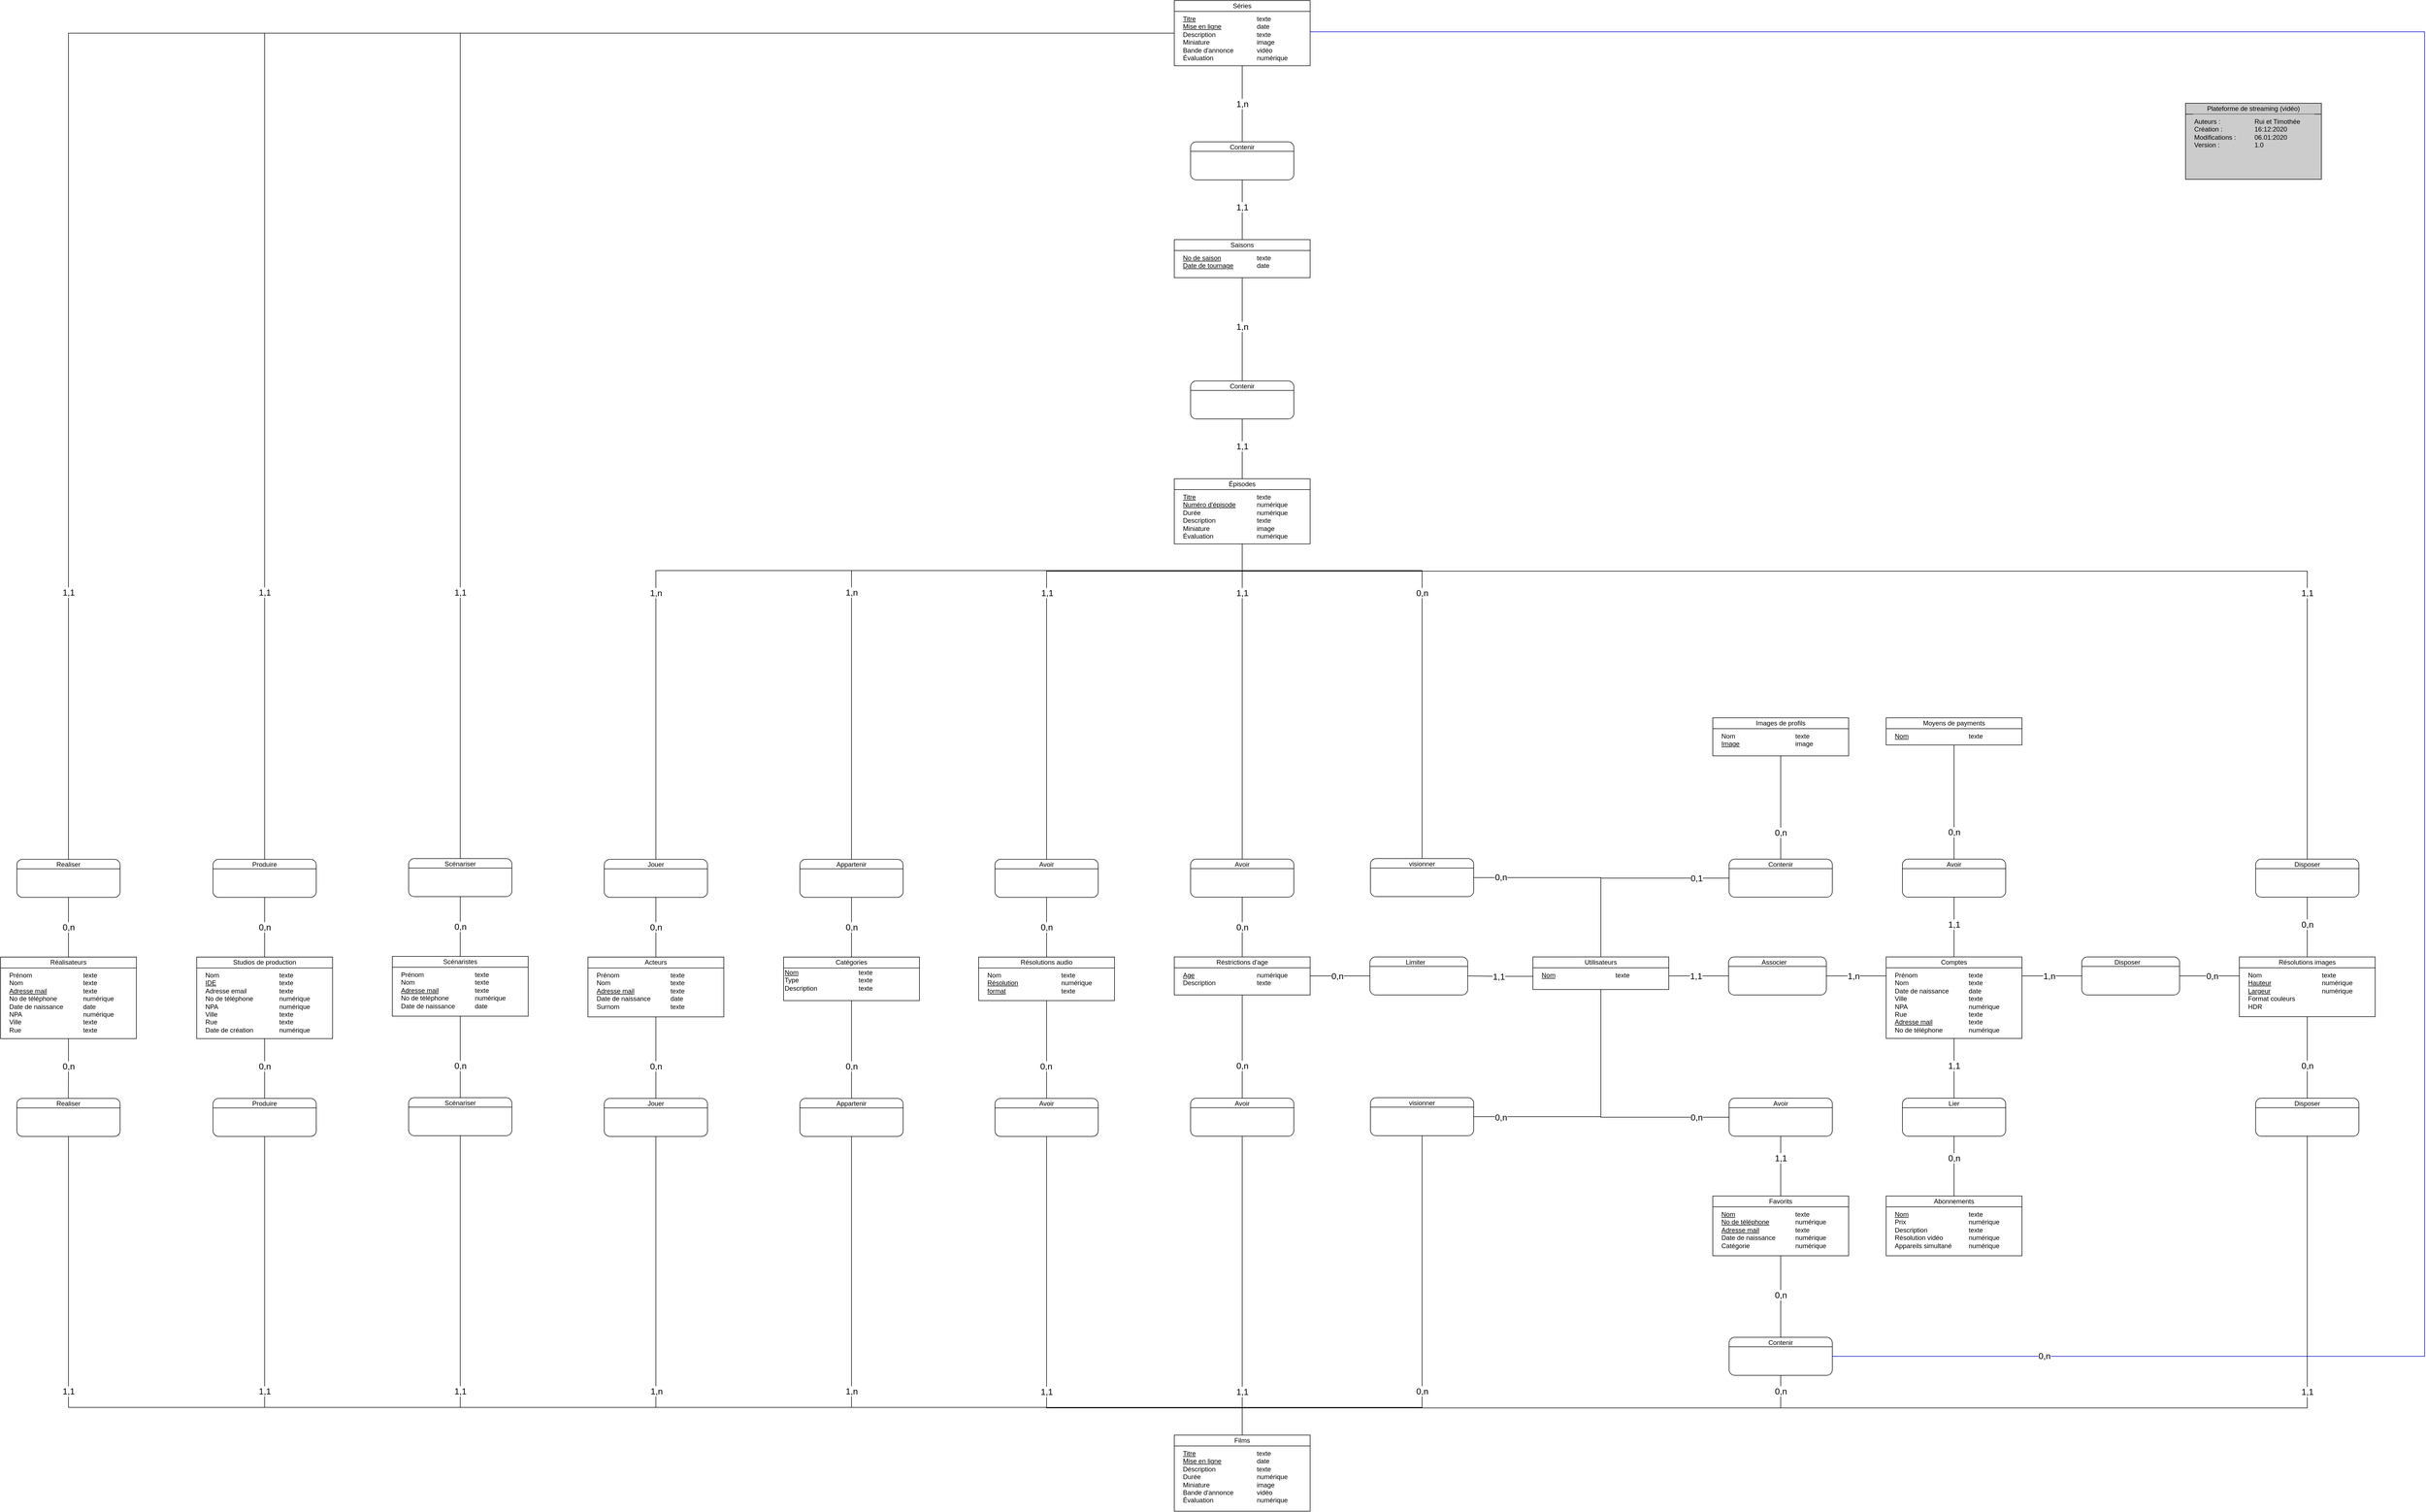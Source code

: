 <mxfile version="13.9.9" type="device"><diagram id="RijNjnvaa1h1Q81CgVOJ" name="Page-2"><mxGraphModel dx="3158" dy="1571" grid="1" gridSize="10" guides="1" tooltips="1" connect="1" arrows="1" fold="1" page="1" pageScale="1" pageWidth="827" pageHeight="1169" math="0" shadow="0"><root><mxCell id="FXSwRZTixgXB9OUEDX6P-0"/><mxCell id="FXSwRZTixgXB9OUEDX6P-1" parent="FXSwRZTixgXB9OUEDX6P-0"/><mxCell id="FXSwRZTixgXB9OUEDX6P-2" value="" style="group" parent="FXSwRZTixgXB9OUEDX6P-1" vertex="1" connectable="0"><mxGeometry x="989" y="591" width="250" height="150" as="geometry"/></mxCell><mxCell id="FXSwRZTixgXB9OUEDX6P-3" value="&lt;div style=&quot;box-sizing: border-box ; width: 100% ; padding: 2px&quot;&gt;&lt;br&gt;&lt;/div&gt;" style="verticalAlign=top;align=center;overflow=fill;html=1;rounded=0;shadow=0;comic=0;labelBackgroundColor=none;strokeColor=#000000;strokeWidth=1;fillColor=#ffffff;fontFamily=Verdana;fontSize=12;fontColor=#000000;" parent="FXSwRZTixgXB9OUEDX6P-2" vertex="1"><mxGeometry width="250" height="150" as="geometry"/></mxCell><mxCell id="FXSwRZTixgXB9OUEDX6P-4" value="Comptes" style="rounded=0;whiteSpace=wrap;html=1;" parent="FXSwRZTixgXB9OUEDX6P-2" vertex="1"><mxGeometry width="250" height="20" as="geometry"/></mxCell><mxCell id="FXSwRZTixgXB9OUEDX6P-5" value="Prénom&lt;br&gt;Nom&lt;br&gt;Date de naissance&lt;br&gt;Ville&lt;br&gt;NPA&lt;br&gt;Rue&lt;br&gt;&lt;u&gt;Adresse mail&lt;/u&gt;&lt;br&gt;No de téléphone" style="text;html=1;strokeColor=none;fillColor=none;align=left;verticalAlign=top;whiteSpace=wrap;rounded=0;" parent="FXSwRZTixgXB9OUEDX6P-2" vertex="1"><mxGeometry x="13.75" y="20" width="112.5" height="60" as="geometry"/></mxCell><mxCell id="FXSwRZTixgXB9OUEDX6P-6" value="texte&lt;br&gt;texte&lt;br&gt;date&lt;br&gt;texte&lt;br&gt;numérique&lt;br&gt;texte&lt;br&gt;texte&lt;br&gt;numérique" style="text;html=1;strokeColor=none;fillColor=none;align=left;verticalAlign=top;whiteSpace=wrap;rounded=0;" parent="FXSwRZTixgXB9OUEDX6P-2" vertex="1"><mxGeometry x="150" y="20" width="100" height="50" as="geometry"/></mxCell><mxCell id="zzoJbRQcs6aZVGk5j2hn-0" value="" style="group" parent="FXSwRZTixgXB9OUEDX6P-1" vertex="1" connectable="0"><mxGeometry x="-321" y="-1169" width="250" height="120" as="geometry"/></mxCell><mxCell id="zzoJbRQcs6aZVGk5j2hn-1" value="&lt;div style=&quot;box-sizing: border-box ; width: 100% ; padding: 2px&quot;&gt;&lt;br&gt;&lt;/div&gt;" style="verticalAlign=top;align=center;overflow=fill;html=1;rounded=0;shadow=0;comic=0;labelBackgroundColor=none;strokeColor=#000000;strokeWidth=1;fillColor=#ffffff;fontFamily=Verdana;fontSize=12;fontColor=#000000;" parent="zzoJbRQcs6aZVGk5j2hn-0" vertex="1"><mxGeometry width="250" height="120" as="geometry"/></mxCell><mxCell id="zzoJbRQcs6aZVGk5j2hn-2" value="Séries" style="rounded=0;whiteSpace=wrap;html=1;" parent="zzoJbRQcs6aZVGk5j2hn-0" vertex="1"><mxGeometry width="250" height="20" as="geometry"/></mxCell><mxCell id="zzoJbRQcs6aZVGk5j2hn-3" value="&lt;u&gt;Titre&lt;/u&gt;&lt;br&gt;&lt;u&gt;Mise en ligne&lt;/u&gt;&lt;br&gt;Description&lt;br&gt;Miniature&lt;br&gt;Bande d'annonce&lt;br&gt;Évaluation" style="text;html=1;strokeColor=none;fillColor=none;align=left;verticalAlign=top;whiteSpace=wrap;rounded=0;" parent="zzoJbRQcs6aZVGk5j2hn-0" vertex="1"><mxGeometry x="13.75" y="20" width="112.5" height="60" as="geometry"/></mxCell><mxCell id="zzoJbRQcs6aZVGk5j2hn-4" value="texte&lt;br&gt;date&lt;br&gt;texte&lt;br&gt;image&lt;br&gt;vidéo&lt;br&gt;numérique" style="text;html=1;strokeColor=none;fillColor=none;align=left;verticalAlign=top;whiteSpace=wrap;rounded=0;" parent="zzoJbRQcs6aZVGk5j2hn-0" vertex="1"><mxGeometry x="150" y="20" width="100" height="50" as="geometry"/></mxCell><mxCell id="zzoJbRQcs6aZVGk5j2hn-5" value="" style="group" parent="FXSwRZTixgXB9OUEDX6P-1" vertex="1" connectable="0"><mxGeometry x="-321" y="-729" width="250" height="90" as="geometry"/></mxCell><mxCell id="zzoJbRQcs6aZVGk5j2hn-6" value="&lt;div style=&quot;box-sizing: border-box ; width: 100% ; padding: 2px&quot;&gt;&lt;br&gt;&lt;/div&gt;" style="verticalAlign=top;align=center;overflow=fill;html=1;rounded=0;shadow=0;comic=0;labelBackgroundColor=none;strokeColor=#000000;strokeWidth=1;fillColor=#ffffff;fontFamily=Verdana;fontSize=12;fontColor=#000000;" parent="zzoJbRQcs6aZVGk5j2hn-5" vertex="1"><mxGeometry width="250" height="70" as="geometry"/></mxCell><mxCell id="zzoJbRQcs6aZVGk5j2hn-7" value="Saisons" style="rounded=0;whiteSpace=wrap;html=1;" parent="zzoJbRQcs6aZVGk5j2hn-5" vertex="1"><mxGeometry width="250" height="20" as="geometry"/></mxCell><mxCell id="zzoJbRQcs6aZVGk5j2hn-8" value="&lt;u&gt;No de saison&lt;/u&gt;&lt;br&gt;&lt;u&gt;Date de tournage&lt;/u&gt;" style="text;html=1;strokeColor=none;fillColor=none;align=left;verticalAlign=top;whiteSpace=wrap;rounded=0;" parent="zzoJbRQcs6aZVGk5j2hn-5" vertex="1"><mxGeometry x="13.75" y="20" width="112.5" height="40" as="geometry"/></mxCell><mxCell id="zzoJbRQcs6aZVGk5j2hn-9" value="texte&lt;br&gt;date" style="text;html=1;strokeColor=none;fillColor=none;align=left;verticalAlign=top;whiteSpace=wrap;rounded=0;" parent="zzoJbRQcs6aZVGk5j2hn-5" vertex="1"><mxGeometry x="150" y="20" width="100" height="40" as="geometry"/></mxCell><mxCell id="zzoJbRQcs6aZVGk5j2hn-10" value="" style="group" parent="FXSwRZTixgXB9OUEDX6P-1" vertex="1" connectable="0"><mxGeometry x="-321" y="1471" width="250" height="140" as="geometry"/></mxCell><mxCell id="zzoJbRQcs6aZVGk5j2hn-11" value="&lt;div style=&quot;box-sizing: border-box ; width: 100% ; padding: 2px&quot;&gt;&lt;br&gt;&lt;/div&gt;" style="verticalAlign=top;align=center;overflow=fill;html=1;rounded=0;shadow=0;comic=0;labelBackgroundColor=none;strokeColor=#000000;strokeWidth=1;fillColor=#ffffff;fontFamily=Verdana;fontSize=12;fontColor=#000000;" parent="zzoJbRQcs6aZVGk5j2hn-10" vertex="1"><mxGeometry width="250" height="140" as="geometry"/></mxCell><mxCell id="zzoJbRQcs6aZVGk5j2hn-12" value="Films" style="rounded=0;whiteSpace=wrap;html=1;" parent="zzoJbRQcs6aZVGk5j2hn-10" vertex="1"><mxGeometry width="250" height="20" as="geometry"/></mxCell><mxCell id="zzoJbRQcs6aZVGk5j2hn-13" value="&lt;u&gt;Titre&lt;/u&gt;&lt;br&gt;&lt;u&gt;Mise en ligne&lt;/u&gt;&lt;br&gt;Déscription&lt;br&gt;Durée&lt;br&gt;Miniature&lt;br&gt;Bande d'annonce&lt;br&gt;Évaluation" style="text;html=1;strokeColor=none;fillColor=none;align=left;verticalAlign=top;whiteSpace=wrap;rounded=0;" parent="zzoJbRQcs6aZVGk5j2hn-10" vertex="1"><mxGeometry x="13.75" y="20" width="112.5" height="60" as="geometry"/></mxCell><mxCell id="zzoJbRQcs6aZVGk5j2hn-14" value="texte&lt;br&gt;date&lt;br&gt;texte&lt;br&gt;numérique&lt;br&gt;image&lt;br&gt;vidéo&lt;br&gt;numérique" style="text;html=1;strokeColor=none;fillColor=none;align=left;verticalAlign=top;whiteSpace=wrap;rounded=0;" parent="zzoJbRQcs6aZVGk5j2hn-10" vertex="1"><mxGeometry x="150" y="20" width="100" height="50" as="geometry"/></mxCell><mxCell id="zzoJbRQcs6aZVGk5j2hn-15" value="" style="group" parent="FXSwRZTixgXB9OUEDX6P-1" vertex="1" connectable="0"><mxGeometry x="-321" y="-289" width="250" height="120" as="geometry"/></mxCell><mxCell id="zzoJbRQcs6aZVGk5j2hn-16" value="&lt;div style=&quot;box-sizing: border-box ; width: 100% ; padding: 2px&quot;&gt;&lt;br&gt;&lt;/div&gt;" style="verticalAlign=top;align=center;overflow=fill;html=1;rounded=0;shadow=0;comic=0;labelBackgroundColor=none;strokeColor=#000000;strokeWidth=1;fillColor=#ffffff;fontFamily=Verdana;fontSize=12;fontColor=#000000;" parent="zzoJbRQcs6aZVGk5j2hn-15" vertex="1"><mxGeometry width="250" height="120" as="geometry"/></mxCell><mxCell id="zzoJbRQcs6aZVGk5j2hn-17" value="Épisodes" style="rounded=0;whiteSpace=wrap;html=1;" parent="zzoJbRQcs6aZVGk5j2hn-15" vertex="1"><mxGeometry width="250.0" height="20" as="geometry"/></mxCell><mxCell id="zzoJbRQcs6aZVGk5j2hn-18" value="&lt;u&gt;Titre&lt;/u&gt;&lt;br&gt;&lt;u&gt;Numéro d'épisode&lt;/u&gt;&lt;br&gt;Durée&lt;br&gt;Description&lt;br&gt;Miniature&lt;br&gt;Évaluation" style="text;html=1;strokeColor=none;fillColor=none;align=left;verticalAlign=top;whiteSpace=wrap;rounded=0;" parent="zzoJbRQcs6aZVGk5j2hn-15" vertex="1"><mxGeometry x="13.75" y="20" width="112.5" height="60" as="geometry"/></mxCell><mxCell id="zzoJbRQcs6aZVGk5j2hn-19" value="texte&lt;br&gt;numérique&lt;br&gt;numérique&lt;br&gt;texte&lt;br&gt;image&lt;br&gt;numérique" style="text;html=1;strokeColor=none;fillColor=none;align=left;verticalAlign=top;whiteSpace=wrap;rounded=0;" parent="zzoJbRQcs6aZVGk5j2hn-15" vertex="1"><mxGeometry x="150" y="20" width="100" height="50" as="geometry"/></mxCell><mxCell id="XBX7WGNe9Vk6B05RVq6m-0" value="" style="group" parent="FXSwRZTixgXB9OUEDX6P-1" vertex="1" connectable="0"><mxGeometry x="670" y="1031" width="250" height="110" as="geometry"/></mxCell><mxCell id="XBX7WGNe9Vk6B05RVq6m-1" value="&lt;div style=&quot;box-sizing: border-box ; width: 100% ; padding: 2px&quot;&gt;&lt;br&gt;&lt;/div&gt;" style="verticalAlign=top;align=center;overflow=fill;html=1;rounded=0;shadow=0;comic=0;labelBackgroundColor=none;strokeColor=#000000;strokeWidth=1;fillColor=#ffffff;fontFamily=Verdana;fontSize=12;fontColor=#000000;" parent="XBX7WGNe9Vk6B05RVq6m-0" vertex="1"><mxGeometry width="250" height="110" as="geometry"/></mxCell><mxCell id="XBX7WGNe9Vk6B05RVq6m-2" value="Favorits" style="rounded=0;whiteSpace=wrap;html=1;" parent="XBX7WGNe9Vk6B05RVq6m-0" vertex="1"><mxGeometry width="250" height="20" as="geometry"/></mxCell><mxCell id="XBX7WGNe9Vk6B05RVq6m-3" value="&lt;u&gt;Nom&lt;/u&gt;&lt;br&gt;&lt;u&gt;No de téléphone&lt;/u&gt;&lt;br&gt;&lt;u&gt;Adresse mail&lt;/u&gt;&lt;br&gt;Date de naissance&lt;br&gt;Catégorie" style="text;html=1;strokeColor=none;fillColor=none;align=left;verticalAlign=top;whiteSpace=wrap;rounded=0;" parent="XBX7WGNe9Vk6B05RVq6m-0" vertex="1"><mxGeometry x="13.75" y="20" width="112.5" height="60" as="geometry"/></mxCell><mxCell id="XBX7WGNe9Vk6B05RVq6m-4" value="texte&lt;br&gt;numérique&lt;br&gt;texte&lt;br&gt;numérique&lt;br&gt;numérique" style="text;html=1;strokeColor=none;fillColor=none;align=left;verticalAlign=top;whiteSpace=wrap;rounded=0;" parent="XBX7WGNe9Vk6B05RVq6m-0" vertex="1"><mxGeometry x="150" y="20" width="100" height="50" as="geometry"/></mxCell><mxCell id="XBX7WGNe9Vk6B05RVq6m-10" value="" style="group" parent="FXSwRZTixgXB9OUEDX6P-1" vertex="1" connectable="0"><mxGeometry x="-2481" y="591.36" width="250" height="150" as="geometry"/></mxCell><mxCell id="XBX7WGNe9Vk6B05RVq6m-11" value="&lt;div style=&quot;box-sizing: border-box ; width: 100% ; padding: 2px&quot;&gt;&lt;br&gt;&lt;/div&gt;" style="verticalAlign=top;align=center;overflow=fill;html=1;rounded=0;shadow=0;comic=0;labelBackgroundColor=none;strokeColor=#000000;strokeWidth=1;fillColor=#ffffff;fontFamily=Verdana;fontSize=12;fontColor=#000000;" parent="XBX7WGNe9Vk6B05RVq6m-10" vertex="1"><mxGeometry width="250" height="150" as="geometry"/></mxCell><mxCell id="XBX7WGNe9Vk6B05RVq6m-12" value="Réalisateurs" style="rounded=0;whiteSpace=wrap;html=1;" parent="XBX7WGNe9Vk6B05RVq6m-10" vertex="1"><mxGeometry width="250" height="20" as="geometry"/></mxCell><mxCell id="XBX7WGNe9Vk6B05RVq6m-13" value="Prénom&lt;br&gt;Nom&lt;br&gt;&lt;u&gt;Adresse mail&lt;/u&gt;&lt;br&gt;No de téléphone&lt;br&gt;Date de naissance&lt;br&gt;NPA&lt;br&gt;Ville&lt;br&gt;Rue" style="text;html=1;strokeColor=none;fillColor=none;align=left;verticalAlign=top;whiteSpace=wrap;rounded=0;" parent="XBX7WGNe9Vk6B05RVq6m-10" vertex="1"><mxGeometry x="13.75" y="20" width="112.5" height="60" as="geometry"/></mxCell><mxCell id="XBX7WGNe9Vk6B05RVq6m-14" value="texte&lt;br&gt;texte&lt;br&gt;texte&lt;br&gt;numérique&lt;br&gt;date&lt;br&gt;numérique&lt;br&gt;texte&lt;br&gt;texte" style="text;html=1;strokeColor=none;fillColor=none;align=left;verticalAlign=top;whiteSpace=wrap;rounded=0;" parent="XBX7WGNe9Vk6B05RVq6m-10" vertex="1"><mxGeometry x="150" y="20" width="100" height="50" as="geometry"/></mxCell><mxCell id="XBX7WGNe9Vk6B05RVq6m-15" value="" style="group" parent="FXSwRZTixgXB9OUEDX6P-1" vertex="1" connectable="0"><mxGeometry x="989" y="1031" width="250" height="110" as="geometry"/></mxCell><mxCell id="XBX7WGNe9Vk6B05RVq6m-16" value="&lt;div style=&quot;box-sizing: border-box ; width: 100% ; padding: 2px&quot;&gt;&lt;br&gt;&lt;/div&gt;" style="verticalAlign=top;align=center;overflow=fill;html=1;rounded=0;shadow=0;comic=0;labelBackgroundColor=none;strokeColor=#000000;strokeWidth=1;fillColor=#ffffff;fontFamily=Verdana;fontSize=12;fontColor=#000000;" parent="XBX7WGNe9Vk6B05RVq6m-15" vertex="1"><mxGeometry width="250" height="110" as="geometry"/></mxCell><mxCell id="XBX7WGNe9Vk6B05RVq6m-17" value="Abonnements" style="rounded=0;whiteSpace=wrap;html=1;" parent="XBX7WGNe9Vk6B05RVq6m-15" vertex="1"><mxGeometry width="250" height="20" as="geometry"/></mxCell><mxCell id="XBX7WGNe9Vk6B05RVq6m-18" value="&lt;u&gt;Nom&lt;/u&gt;&lt;br&gt;Prix&lt;br&gt;Description&lt;br&gt;Résolution vidéo&lt;br&gt;Appareils simultané" style="text;html=1;strokeColor=none;fillColor=none;align=left;verticalAlign=top;whiteSpace=wrap;rounded=0;" parent="XBX7WGNe9Vk6B05RVq6m-15" vertex="1"><mxGeometry x="13.75" y="20" width="112.5" height="60" as="geometry"/></mxCell><mxCell id="XBX7WGNe9Vk6B05RVq6m-19" value="texte&lt;br&gt;numérique&lt;br&gt;texte&lt;br&gt;numérique&lt;br&gt;numérique" style="text;html=1;strokeColor=none;fillColor=none;align=left;verticalAlign=top;whiteSpace=wrap;rounded=0;" parent="XBX7WGNe9Vk6B05RVq6m-15" vertex="1"><mxGeometry x="150" y="20" width="100" height="50" as="geometry"/></mxCell><mxCell id="XBX7WGNe9Vk6B05RVq6m-20" value="" style="group" parent="FXSwRZTixgXB9OUEDX6P-1" vertex="1" connectable="0"><mxGeometry x="-1040" y="591.36" width="250" height="90" as="geometry"/></mxCell><mxCell id="XBX7WGNe9Vk6B05RVq6m-21" value="&lt;div style=&quot;box-sizing: border-box ; width: 100% ; padding: 2px&quot;&gt;&lt;br&gt;&lt;/div&gt;" style="verticalAlign=top;align=center;overflow=fill;html=1;rounded=0;shadow=0;comic=0;labelBackgroundColor=none;strokeColor=#000000;strokeWidth=1;fillColor=#ffffff;fontFamily=Verdana;fontSize=12;fontColor=#000000;" parent="XBX7WGNe9Vk6B05RVq6m-20" vertex="1"><mxGeometry width="250" height="80" as="geometry"/></mxCell><mxCell id="XBX7WGNe9Vk6B05RVq6m-22" value="Catégories" style="rounded=0;whiteSpace=wrap;html=1;" parent="XBX7WGNe9Vk6B05RVq6m-20" vertex="1"><mxGeometry width="250" height="20" as="geometry"/></mxCell><mxCell id="XBX7WGNe9Vk6B05RVq6m-23" value="&lt;u&gt;Nom&lt;/u&gt;&lt;br&gt;Type&lt;br&gt;Description" style="text;html=1;strokeColor=none;fillColor=none;align=left;verticalAlign=top;whiteSpace=wrap;rounded=0;" parent="XBX7WGNe9Vk6B05RVq6m-20" vertex="1"><mxGeometry y="15" width="112.5" height="60" as="geometry"/></mxCell><mxCell id="XBX7WGNe9Vk6B05RVq6m-24" value="texte&lt;br&gt;texte&lt;br&gt;texte" style="text;html=1;strokeColor=none;fillColor=none;align=left;verticalAlign=top;whiteSpace=wrap;rounded=0;" parent="XBX7WGNe9Vk6B05RVq6m-20" vertex="1"><mxGeometry x="136.25" y="15" width="100" height="50" as="geometry"/></mxCell><mxCell id="XBX7WGNe9Vk6B05RVq6m-25" value="" style="group" parent="FXSwRZTixgXB9OUEDX6P-1" vertex="1" connectable="0"><mxGeometry x="-1400" y="591.36" width="250" height="110" as="geometry"/></mxCell><mxCell id="XBX7WGNe9Vk6B05RVq6m-26" value="&lt;div style=&quot;box-sizing: border-box ; width: 100% ; padding: 2px&quot;&gt;&lt;br&gt;&lt;/div&gt;" style="verticalAlign=top;align=center;overflow=fill;html=1;rounded=0;shadow=0;comic=0;labelBackgroundColor=none;strokeColor=#000000;strokeWidth=1;fillColor=#ffffff;fontFamily=Verdana;fontSize=12;fontColor=#000000;" parent="XBX7WGNe9Vk6B05RVq6m-25" vertex="1"><mxGeometry width="250" height="110" as="geometry"/></mxCell><mxCell id="XBX7WGNe9Vk6B05RVq6m-27" value="Acteurs" style="rounded=0;whiteSpace=wrap;html=1;" parent="XBX7WGNe9Vk6B05RVq6m-25" vertex="1"><mxGeometry width="250" height="20" as="geometry"/></mxCell><mxCell id="XBX7WGNe9Vk6B05RVq6m-28" value="Prénom&lt;br&gt;Nom&lt;br&gt;&lt;u&gt;Adresse mail&lt;/u&gt;&lt;br&gt;Date de naissance&lt;br&gt;Surnom" style="text;html=1;strokeColor=none;fillColor=none;align=left;verticalAlign=top;whiteSpace=wrap;rounded=0;" parent="XBX7WGNe9Vk6B05RVq6m-25" vertex="1"><mxGeometry x="13.75" y="20" width="112.5" height="60" as="geometry"/></mxCell><mxCell id="XBX7WGNe9Vk6B05RVq6m-29" value="texte&lt;br&gt;texte&lt;br&gt;texte&lt;br&gt;date&lt;br&gt;texte" style="text;html=1;strokeColor=none;fillColor=none;align=left;verticalAlign=top;whiteSpace=wrap;rounded=0;" parent="XBX7WGNe9Vk6B05RVq6m-25" vertex="1"><mxGeometry x="150" y="20" width="100" height="50" as="geometry"/></mxCell><mxCell id="LaIxGjjGedKw8LGZiaHP-0" value="" style="group" parent="FXSwRZTixgXB9OUEDX6P-1" vertex="1" connectable="0"><mxGeometry x="-1760" y="590.0" width="250" height="110" as="geometry"/></mxCell><mxCell id="LaIxGjjGedKw8LGZiaHP-1" value="&lt;div style=&quot;box-sizing: border-box ; width: 100% ; padding: 2px&quot;&gt;&lt;br&gt;&lt;/div&gt;" style="verticalAlign=top;align=center;overflow=fill;html=1;rounded=0;shadow=0;comic=0;labelBackgroundColor=none;strokeColor=#000000;strokeWidth=1;fillColor=#ffffff;fontFamily=Verdana;fontSize=12;fontColor=#000000;" parent="LaIxGjjGedKw8LGZiaHP-0" vertex="1"><mxGeometry width="250" height="110" as="geometry"/></mxCell><mxCell id="LaIxGjjGedKw8LGZiaHP-2" value="Scénaristes" style="rounded=0;whiteSpace=wrap;html=1;" parent="LaIxGjjGedKw8LGZiaHP-0" vertex="1"><mxGeometry width="250.0" height="20" as="geometry"/></mxCell><mxCell id="LaIxGjjGedKw8LGZiaHP-3" value="Prénom&lt;br&gt;Nom&lt;br&gt;&lt;u&gt;Adresse mail&lt;/u&gt;&lt;br&gt;No de téléphone&lt;br&gt;Date de naissance" style="text;html=1;strokeColor=none;fillColor=none;align=left;verticalAlign=top;whiteSpace=wrap;rounded=0;" parent="LaIxGjjGedKw8LGZiaHP-0" vertex="1"><mxGeometry x="13.75" y="20" width="112.5" height="60" as="geometry"/></mxCell><mxCell id="LaIxGjjGedKw8LGZiaHP-4" value="texte&lt;br&gt;texte&lt;br&gt;texte&lt;br&gt;numérique&lt;br&gt;date" style="text;html=1;strokeColor=none;fillColor=none;align=left;verticalAlign=top;whiteSpace=wrap;rounded=0;" parent="LaIxGjjGedKw8LGZiaHP-0" vertex="1"><mxGeometry x="150" y="20" width="100" height="50" as="geometry"/></mxCell><mxCell id="LaIxGjjGedKw8LGZiaHP-5" value="" style="group" parent="FXSwRZTixgXB9OUEDX6P-1" vertex="1" connectable="0"><mxGeometry x="-2120" y="591.36" width="250" height="150" as="geometry"/></mxCell><mxCell id="LaIxGjjGedKw8LGZiaHP-6" value="&lt;div style=&quot;box-sizing: border-box ; width: 100% ; padding: 2px&quot;&gt;&lt;br&gt;&lt;/div&gt;" style="verticalAlign=top;align=center;overflow=fill;html=1;rounded=0;shadow=0;comic=0;labelBackgroundColor=none;strokeColor=#000000;strokeWidth=1;fillColor=#ffffff;fontFamily=Verdana;fontSize=12;fontColor=#000000;" parent="LaIxGjjGedKw8LGZiaHP-5" vertex="1"><mxGeometry width="250" height="150" as="geometry"/></mxCell><mxCell id="LaIxGjjGedKw8LGZiaHP-7" value="Studios de production" style="rounded=0;whiteSpace=wrap;html=1;" parent="LaIxGjjGedKw8LGZiaHP-5" vertex="1"><mxGeometry width="250" height="20" as="geometry"/></mxCell><mxCell id="LaIxGjjGedKw8LGZiaHP-8" value="Nom&lt;br&gt;&lt;u&gt;IDE&lt;/u&gt;&lt;br&gt;Adresse email&lt;br&gt;No de téléphone&lt;br&gt;NPA&lt;br&gt;Ville&lt;br&gt;Rue&lt;br&gt;Date de création" style="text;html=1;strokeColor=none;fillColor=none;align=left;verticalAlign=top;whiteSpace=wrap;rounded=0;" parent="LaIxGjjGedKw8LGZiaHP-5" vertex="1"><mxGeometry x="13.75" y="20" width="112.5" height="60" as="geometry"/></mxCell><mxCell id="LaIxGjjGedKw8LGZiaHP-9" value="texte&lt;br&gt;texte&lt;br&gt;texte&lt;br&gt;numérique&lt;br&gt;numérique&lt;br&gt;texte&lt;br&gt;texte&lt;br&gt;numérique" style="text;html=1;strokeColor=none;fillColor=none;align=left;verticalAlign=top;whiteSpace=wrap;rounded=0;" parent="LaIxGjjGedKw8LGZiaHP-5" vertex="1"><mxGeometry x="150" y="20" width="100" height="50" as="geometry"/></mxCell><mxCell id="QNB13attIObHBlXLhEPM-0" value="" style="group" parent="FXSwRZTixgXB9OUEDX6P-1" vertex="1" connectable="0"><mxGeometry x="-321" y="591" width="250" height="90" as="geometry"/></mxCell><mxCell id="QNB13attIObHBlXLhEPM-1" value="&lt;div style=&quot;box-sizing: border-box ; width: 100% ; padding: 2px&quot;&gt;&lt;br&gt;&lt;/div&gt;" style="verticalAlign=top;align=center;overflow=fill;html=1;rounded=0;shadow=0;comic=0;labelBackgroundColor=none;strokeColor=#000000;strokeWidth=1;fillColor=#ffffff;fontFamily=Verdana;fontSize=12;fontColor=#000000;" parent="QNB13attIObHBlXLhEPM-0" vertex="1"><mxGeometry width="250" height="70" as="geometry"/></mxCell><mxCell id="QNB13attIObHBlXLhEPM-2" value="Réstrictions d'age" style="rounded=0;whiteSpace=wrap;html=1;" parent="QNB13attIObHBlXLhEPM-0" vertex="1"><mxGeometry width="250" height="20" as="geometry"/></mxCell><mxCell id="QNB13attIObHBlXLhEPM-3" value="&lt;u&gt;Age&lt;br&gt;&lt;/u&gt;Description" style="text;html=1;strokeColor=none;fillColor=none;align=left;verticalAlign=top;whiteSpace=wrap;rounded=0;" parent="QNB13attIObHBlXLhEPM-0" vertex="1"><mxGeometry x="13.75" y="20" width="112.5" height="40" as="geometry"/></mxCell><mxCell id="QNB13attIObHBlXLhEPM-4" value="numérique&lt;br&gt;texte" style="text;html=1;strokeColor=none;fillColor=none;align=left;verticalAlign=top;whiteSpace=wrap;rounded=0;" parent="QNB13attIObHBlXLhEPM-0" vertex="1"><mxGeometry x="150" y="20" width="100" height="40" as="geometry"/></mxCell><mxCell id="QNB13attIObHBlXLhEPM-13" value="" style="group" parent="FXSwRZTixgXB9OUEDX6P-1" vertex="1" connectable="0"><mxGeometry x="1639" y="591" width="250" height="110" as="geometry"/></mxCell><mxCell id="QNB13attIObHBlXLhEPM-14" value="&lt;div style=&quot;box-sizing: border-box ; width: 100% ; padding: 2px&quot;&gt;&lt;br&gt;&lt;/div&gt;" style="verticalAlign=top;align=center;overflow=fill;html=1;rounded=0;shadow=0;comic=0;labelBackgroundColor=none;strokeColor=#000000;strokeWidth=1;fillColor=#ffffff;fontFamily=Verdana;fontSize=12;fontColor=#000000;" parent="QNB13attIObHBlXLhEPM-13" vertex="1"><mxGeometry width="250" height="110" as="geometry"/></mxCell><mxCell id="QNB13attIObHBlXLhEPM-15" value="Résolutions images" style="rounded=0;whiteSpace=wrap;html=1;" parent="QNB13attIObHBlXLhEPM-13" vertex="1"><mxGeometry width="250" height="20" as="geometry"/></mxCell><mxCell id="QNB13attIObHBlXLhEPM-16" value="Nom&lt;br&gt;&lt;u&gt;Hauteur&lt;/u&gt;&lt;br&gt;&lt;u&gt;Largeur&lt;/u&gt;&lt;br&gt;Format couleurs&lt;br&gt;HDR" style="text;html=1;strokeColor=none;fillColor=none;align=left;verticalAlign=top;whiteSpace=wrap;rounded=0;" parent="QNB13attIObHBlXLhEPM-13" vertex="1"><mxGeometry x="13.75" y="20" width="112.5" height="60" as="geometry"/></mxCell><mxCell id="QNB13attIObHBlXLhEPM-17" value="texte&lt;br&gt;numérique&lt;br&gt;numérique" style="text;html=1;strokeColor=none;fillColor=none;align=left;verticalAlign=top;whiteSpace=wrap;rounded=0;" parent="QNB13attIObHBlXLhEPM-13" vertex="1"><mxGeometry x="150" y="20" width="100" height="50" as="geometry"/></mxCell><mxCell id="QNB13attIObHBlXLhEPM-18" value="&lt;div style=&quot;box-sizing: border-box ; width: 100% ; padding: 2px&quot;&gt;&lt;br&gt;&lt;/div&gt;" style="verticalAlign=top;align=center;overflow=fill;html=1;rounded=0;shadow=0;comic=0;labelBackgroundColor=none;strokeColor=#000000;strokeWidth=1;fillColor=#ffffff;fontFamily=Verdana;fontSize=12;fontColor=#000000;" parent="FXSwRZTixgXB9OUEDX6P-1" vertex="1"><mxGeometry x="670" y="151" width="250" height="70" as="geometry"/></mxCell><mxCell id="QNB13attIObHBlXLhEPM-19" value="Images de profils" style="rounded=0;whiteSpace=wrap;html=1;" parent="FXSwRZTixgXB9OUEDX6P-1" vertex="1"><mxGeometry x="670" y="151" width="250" height="20" as="geometry"/></mxCell><mxCell id="QNB13attIObHBlXLhEPM-20" value="Nom&lt;br&gt;&lt;u&gt;Image&lt;/u&gt;" style="text;html=1;strokeColor=none;fillColor=none;align=left;verticalAlign=top;whiteSpace=wrap;rounded=0;" parent="FXSwRZTixgXB9OUEDX6P-1" vertex="1"><mxGeometry x="683.75" y="171" width="112.5" height="40" as="geometry"/></mxCell><mxCell id="QNB13attIObHBlXLhEPM-21" value="texte&lt;br&gt;image" style="text;html=1;strokeColor=none;fillColor=none;align=left;verticalAlign=top;whiteSpace=wrap;rounded=0;" parent="FXSwRZTixgXB9OUEDX6P-1" vertex="1"><mxGeometry x="820" y="171" width="100" height="40" as="geometry"/></mxCell><mxCell id="QNB13attIObHBlXLhEPM-28" value="" style="group" parent="FXSwRZTixgXB9OUEDX6P-1" vertex="1" connectable="0"><mxGeometry x="989" y="151" width="250" height="90" as="geometry"/></mxCell><mxCell id="QNB13attIObHBlXLhEPM-29" value="&lt;div style=&quot;box-sizing: border-box ; width: 100% ; padding: 2px&quot;&gt;&lt;br&gt;&lt;/div&gt;" style="verticalAlign=top;align=center;overflow=fill;html=1;rounded=0;shadow=0;comic=0;labelBackgroundColor=none;strokeColor=#000000;strokeWidth=1;fillColor=#ffffff;fontFamily=Verdana;fontSize=12;fontColor=#000000;" parent="QNB13attIObHBlXLhEPM-28" vertex="1"><mxGeometry width="250" height="50" as="geometry"/></mxCell><mxCell id="QNB13attIObHBlXLhEPM-30" value="Moyens de payments" style="rounded=0;whiteSpace=wrap;html=1;" parent="QNB13attIObHBlXLhEPM-28" vertex="1"><mxGeometry width="250" height="20" as="geometry"/></mxCell><mxCell id="QNB13attIObHBlXLhEPM-31" value="&lt;u&gt;Nom&lt;/u&gt;" style="text;html=1;strokeColor=none;fillColor=none;align=left;verticalAlign=top;whiteSpace=wrap;rounded=0;" parent="QNB13attIObHBlXLhEPM-28" vertex="1"><mxGeometry x="13.75" y="20" width="112.5" height="20" as="geometry"/></mxCell><mxCell id="QNB13attIObHBlXLhEPM-32" value="texte" style="text;html=1;strokeColor=none;fillColor=none;align=left;verticalAlign=top;whiteSpace=wrap;rounded=0;" parent="QNB13attIObHBlXLhEPM-28" vertex="1"><mxGeometry x="150" y="20" width="100" height="20" as="geometry"/></mxCell><mxCell id="QNB13attIObHBlXLhEPM-9" value="&lt;div style=&quot;box-sizing: border-box ; width: 100% ; padding: 2px&quot;&gt;&lt;br&gt;&lt;/div&gt;" style="verticalAlign=top;align=center;overflow=fill;html=1;rounded=0;shadow=0;comic=0;labelBackgroundColor=none;strokeColor=#000000;strokeWidth=1;fillColor=#ffffff;fontFamily=Verdana;fontSize=12;fontColor=#000000;" parent="FXSwRZTixgXB9OUEDX6P-1" vertex="1"><mxGeometry x="-681" y="591.36" width="250" height="80" as="geometry"/></mxCell><mxCell id="QNB13attIObHBlXLhEPM-10" value="Résolutions audio" style="rounded=0;whiteSpace=wrap;html=1;" parent="FXSwRZTixgXB9OUEDX6P-1" vertex="1"><mxGeometry x="-681" y="591.36" width="250" height="20" as="geometry"/></mxCell><mxCell id="QNB13attIObHBlXLhEPM-11" value="Nom&lt;br&gt;&lt;u&gt;Résolution&lt;br&gt;format&lt;br&gt;&lt;/u&gt;" style="text;html=1;strokeColor=none;fillColor=none;align=left;verticalAlign=top;whiteSpace=wrap;rounded=0;" parent="FXSwRZTixgXB9OUEDX6P-1" vertex="1"><mxGeometry x="-667.25" y="611.36" width="112.5" height="50" as="geometry"/></mxCell><mxCell id="QNB13attIObHBlXLhEPM-12" value="texte&lt;br&gt;numérique&lt;br&gt;texte" style="text;html=1;strokeColor=none;fillColor=none;align=left;verticalAlign=top;whiteSpace=wrap;rounded=0;" parent="FXSwRZTixgXB9OUEDX6P-1" vertex="1"><mxGeometry x="-531" y="611.36" width="100" height="50" as="geometry"/></mxCell><mxCell id="QNB13attIObHBlXLhEPM-214" value="" style="edgeStyle=orthogonalEdgeStyle;rounded=0;orthogonalLoop=1;jettySize=auto;html=1;startArrow=none;startFill=0;endArrow=none;endFill=0;entryX=0.5;entryY=1;entryDx=0;entryDy=0;exitX=0.5;exitY=0;exitDx=0;exitDy=0;" parent="FXSwRZTixgXB9OUEDX6P-1" source="XBX7WGNe9Vk6B05RVq6m-27" target="QNB13attIObHBlXLhEPM-217" edge="1"><mxGeometry relative="1" as="geometry"><mxPoint x="-1275" y="561.36" as="sourcePoint"/><Array as="points"/></mxGeometry></mxCell><mxCell id="QNB13attIObHBlXLhEPM-215" value="0,n" style="text;html=1;resizable=0;points=[];align=center;verticalAlign=middle;labelBackgroundColor=#ffffff;fontSize=16;" parent="QNB13attIObHBlXLhEPM-214" vertex="1" connectable="0"><mxGeometry x="-0.646" relative="1" as="geometry"><mxPoint y="-35.69" as="offset"/></mxGeometry></mxCell><mxCell id="QNB13attIObHBlXLhEPM-216" value="" style="group" parent="FXSwRZTixgXB9OUEDX6P-1" vertex="1" connectable="0"><mxGeometry x="-1370" y="411.36" width="200" height="70" as="geometry"/></mxCell><mxCell id="QNB13attIObHBlXLhEPM-217" value="&lt;div style=&quot;box-sizing: border-box ; width: 100% ; padding: 2px&quot;&gt;&lt;br&gt;&lt;/div&gt;" style="verticalAlign=top;align=center;overflow=fill;html=1;rounded=1;shadow=0;comic=0;labelBackgroundColor=none;strokeColor=#000000;strokeWidth=1;fillColor=#ffffff;fontFamily=Verdana;fontSize=12;fontColor=#000000;" parent="QNB13attIObHBlXLhEPM-216" vertex="1"><mxGeometry width="190" height="70" as="geometry"/></mxCell><mxCell id="QNB13attIObHBlXLhEPM-218" value="" style="endArrow=none;html=1;entryX=1;entryY=0.25;entryDx=0;entryDy=0;exitX=0;exitY=0.25;exitDx=0;exitDy=0;" parent="QNB13attIObHBlXLhEPM-216" source="QNB13attIObHBlXLhEPM-217" target="QNB13attIObHBlXLhEPM-217" edge="1"><mxGeometry width="50" height="50" relative="1" as="geometry"><mxPoint x="-280" y="150" as="sourcePoint"/><mxPoint x="-230" y="100" as="targetPoint"/></mxGeometry></mxCell><mxCell id="QNB13attIObHBlXLhEPM-219" value="Jouer" style="text;html=1;strokeColor=none;fillColor=none;align=center;verticalAlign=middle;whiteSpace=wrap;rounded=0;" parent="QNB13attIObHBlXLhEPM-216" vertex="1"><mxGeometry x="35" width="120" height="20" as="geometry"/></mxCell><mxCell id="QNB13attIObHBlXLhEPM-278" value="" style="edgeStyle=orthogonalEdgeStyle;rounded=0;orthogonalLoop=1;jettySize=auto;html=1;startArrow=none;startFill=0;endArrow=none;endFill=0;entryX=0.5;entryY=1;entryDx=0;entryDy=0;exitX=0.5;exitY=0;exitDx=0;exitDy=0;" parent="FXSwRZTixgXB9OUEDX6P-1" source="XBX7WGNe9Vk6B05RVq6m-12" target="QNB13attIObHBlXLhEPM-281" edge="1"><mxGeometry relative="1" as="geometry"><mxPoint x="-2356" y="561.36" as="sourcePoint"/><Array as="points"/></mxGeometry></mxCell><mxCell id="QNB13attIObHBlXLhEPM-279" value="0,n" style="text;html=1;resizable=0;points=[];align=center;verticalAlign=middle;labelBackgroundColor=#ffffff;fontSize=16;" parent="QNB13attIObHBlXLhEPM-278" vertex="1" connectable="0"><mxGeometry x="-0.646" relative="1" as="geometry"><mxPoint y="-35.69" as="offset"/></mxGeometry></mxCell><mxCell id="QNB13attIObHBlXLhEPM-280" value="" style="group" parent="FXSwRZTixgXB9OUEDX6P-1" vertex="1" connectable="0"><mxGeometry x="-2451" y="411.36" width="200" height="70" as="geometry"/></mxCell><mxCell id="QNB13attIObHBlXLhEPM-281" value="&lt;div style=&quot;box-sizing: border-box ; width: 100% ; padding: 2px&quot;&gt;&lt;br&gt;&lt;/div&gt;" style="verticalAlign=top;align=center;overflow=fill;html=1;rounded=1;shadow=0;comic=0;labelBackgroundColor=none;strokeColor=#000000;strokeWidth=1;fillColor=#ffffff;fontFamily=Verdana;fontSize=12;fontColor=#000000;" parent="QNB13attIObHBlXLhEPM-280" vertex="1"><mxGeometry width="190" height="70" as="geometry"/></mxCell><mxCell id="QNB13attIObHBlXLhEPM-282" value="" style="endArrow=none;html=1;entryX=1;entryY=0.25;entryDx=0;entryDy=0;exitX=0;exitY=0.25;exitDx=0;exitDy=0;" parent="QNB13attIObHBlXLhEPM-280" source="QNB13attIObHBlXLhEPM-281" target="QNB13attIObHBlXLhEPM-281" edge="1"><mxGeometry width="50" height="50" relative="1" as="geometry"><mxPoint x="-280" y="150" as="sourcePoint"/><mxPoint x="-230" y="100" as="targetPoint"/></mxGeometry></mxCell><mxCell id="QNB13attIObHBlXLhEPM-283" value="Realiser" style="text;html=1;strokeColor=none;fillColor=none;align=center;verticalAlign=middle;whiteSpace=wrap;rounded=0;" parent="QNB13attIObHBlXLhEPM-280" vertex="1"><mxGeometry x="35" width="120" height="20" as="geometry"/></mxCell><mxCell id="QNB13attIObHBlXLhEPM-286" value="" style="edgeStyle=orthogonalEdgeStyle;rounded=0;orthogonalLoop=1;jettySize=auto;html=1;startArrow=none;startFill=0;endArrow=none;endFill=0;entryX=0.5;entryY=1;entryDx=0;entryDy=0;exitX=0.5;exitY=0;exitDx=0;exitDy=0;" parent="FXSwRZTixgXB9OUEDX6P-1" source="LaIxGjjGedKw8LGZiaHP-7" target="QNB13attIObHBlXLhEPM-289" edge="1"><mxGeometry relative="1" as="geometry"><mxPoint x="-1995" y="561.36" as="sourcePoint"/><Array as="points"/></mxGeometry></mxCell><mxCell id="QNB13attIObHBlXLhEPM-287" value="0,n" style="text;html=1;resizable=0;points=[];align=center;verticalAlign=middle;labelBackgroundColor=#ffffff;fontSize=16;" parent="QNB13attIObHBlXLhEPM-286" vertex="1" connectable="0"><mxGeometry x="-0.646" relative="1" as="geometry"><mxPoint y="-35.69" as="offset"/></mxGeometry></mxCell><mxCell id="QNB13attIObHBlXLhEPM-288" value="" style="group" parent="FXSwRZTixgXB9OUEDX6P-1" vertex="1" connectable="0"><mxGeometry x="-2090" y="411.36" width="200" height="70" as="geometry"/></mxCell><mxCell id="QNB13attIObHBlXLhEPM-289" value="&lt;div style=&quot;box-sizing: border-box ; width: 100% ; padding: 2px&quot;&gt;&lt;br&gt;&lt;/div&gt;" style="verticalAlign=top;align=center;overflow=fill;html=1;rounded=1;shadow=0;comic=0;labelBackgroundColor=none;strokeColor=#000000;strokeWidth=1;fillColor=#ffffff;fontFamily=Verdana;fontSize=12;fontColor=#000000;" parent="QNB13attIObHBlXLhEPM-288" vertex="1"><mxGeometry width="190" height="70" as="geometry"/></mxCell><mxCell id="QNB13attIObHBlXLhEPM-290" value="" style="endArrow=none;html=1;entryX=1;entryY=0.25;entryDx=0;entryDy=0;exitX=0;exitY=0.25;exitDx=0;exitDy=0;" parent="QNB13attIObHBlXLhEPM-288" source="QNB13attIObHBlXLhEPM-289" target="QNB13attIObHBlXLhEPM-289" edge="1"><mxGeometry width="50" height="50" relative="1" as="geometry"><mxPoint x="-280" y="150" as="sourcePoint"/><mxPoint x="-230" y="100" as="targetPoint"/></mxGeometry></mxCell><mxCell id="QNB13attIObHBlXLhEPM-291" value="Produire" style="text;html=1;strokeColor=none;fillColor=none;align=center;verticalAlign=middle;whiteSpace=wrap;rounded=0;" parent="QNB13attIObHBlXLhEPM-288" vertex="1"><mxGeometry x="35" width="120" height="20" as="geometry"/></mxCell><mxCell id="QNB13attIObHBlXLhEPM-294" value="" style="edgeStyle=orthogonalEdgeStyle;rounded=0;orthogonalLoop=1;jettySize=auto;html=1;startArrow=none;startFill=0;endArrow=none;endFill=0;entryX=0.5;entryY=1;entryDx=0;entryDy=0;exitX=0.5;exitY=0;exitDx=0;exitDy=0;" parent="FXSwRZTixgXB9OUEDX6P-1" source="XBX7WGNe9Vk6B05RVq6m-22" target="QNB13attIObHBlXLhEPM-297" edge="1"><mxGeometry relative="1" as="geometry"><mxPoint x="-915" y="561.36" as="sourcePoint"/><Array as="points"/></mxGeometry></mxCell><mxCell id="QNB13attIObHBlXLhEPM-295" value="0,n" style="text;html=1;resizable=0;points=[];align=center;verticalAlign=middle;labelBackgroundColor=#ffffff;fontSize=16;" parent="QNB13attIObHBlXLhEPM-294" vertex="1" connectable="0"><mxGeometry x="-0.646" relative="1" as="geometry"><mxPoint y="-35.69" as="offset"/></mxGeometry></mxCell><mxCell id="QNB13attIObHBlXLhEPM-296" value="" style="group" parent="FXSwRZTixgXB9OUEDX6P-1" vertex="1" connectable="0"><mxGeometry x="-1010" y="411.36" width="200" height="70" as="geometry"/></mxCell><mxCell id="QNB13attIObHBlXLhEPM-297" value="&lt;div style=&quot;box-sizing: border-box ; width: 100% ; padding: 2px&quot;&gt;&lt;br&gt;&lt;/div&gt;" style="verticalAlign=top;align=center;overflow=fill;html=1;rounded=1;shadow=0;comic=0;labelBackgroundColor=none;strokeColor=#000000;strokeWidth=1;fillColor=#ffffff;fontFamily=Verdana;fontSize=12;fontColor=#000000;" parent="QNB13attIObHBlXLhEPM-296" vertex="1"><mxGeometry width="190" height="70" as="geometry"/></mxCell><mxCell id="QNB13attIObHBlXLhEPM-298" value="" style="endArrow=none;html=1;entryX=1;entryY=0.25;entryDx=0;entryDy=0;exitX=0;exitY=0.25;exitDx=0;exitDy=0;" parent="QNB13attIObHBlXLhEPM-296" source="QNB13attIObHBlXLhEPM-297" target="QNB13attIObHBlXLhEPM-297" edge="1"><mxGeometry width="50" height="50" relative="1" as="geometry"><mxPoint x="-280" y="150" as="sourcePoint"/><mxPoint x="-230" y="100" as="targetPoint"/></mxGeometry></mxCell><mxCell id="QNB13attIObHBlXLhEPM-299" value="Appartenir" style="text;html=1;strokeColor=none;fillColor=none;align=center;verticalAlign=middle;whiteSpace=wrap;rounded=0;" parent="QNB13attIObHBlXLhEPM-296" vertex="1"><mxGeometry x="35" width="120" height="20" as="geometry"/></mxCell><mxCell id="QNB13attIObHBlXLhEPM-302" value="" style="edgeStyle=orthogonalEdgeStyle;rounded=0;orthogonalLoop=1;jettySize=auto;html=1;startArrow=none;startFill=0;endArrow=none;endFill=0;entryX=0.5;entryY=1;entryDx=0;entryDy=0;exitX=0.5;exitY=0;exitDx=0;exitDy=0;" parent="FXSwRZTixgXB9OUEDX6P-1" source="LaIxGjjGedKw8LGZiaHP-2" target="QNB13attIObHBlXLhEPM-305" edge="1"><mxGeometry relative="1" as="geometry"><mxPoint x="-1635" y="560.0" as="sourcePoint"/><Array as="points"/></mxGeometry></mxCell><mxCell id="QNB13attIObHBlXLhEPM-303" value="0,n" style="text;html=1;resizable=0;points=[];align=center;verticalAlign=middle;labelBackgroundColor=#ffffff;fontSize=16;" parent="QNB13attIObHBlXLhEPM-302" vertex="1" connectable="0"><mxGeometry x="-0.646" relative="1" as="geometry"><mxPoint y="-35.69" as="offset"/></mxGeometry></mxCell><mxCell id="QNB13attIObHBlXLhEPM-304" value="" style="group" parent="FXSwRZTixgXB9OUEDX6P-1" vertex="1" connectable="0"><mxGeometry x="-1730" y="410" width="200" height="70" as="geometry"/></mxCell><mxCell id="QNB13attIObHBlXLhEPM-305" value="&lt;div style=&quot;box-sizing: border-box ; width: 100% ; padding: 2px&quot;&gt;&lt;br&gt;&lt;/div&gt;" style="verticalAlign=top;align=center;overflow=fill;html=1;rounded=1;shadow=0;comic=0;labelBackgroundColor=none;strokeColor=#000000;strokeWidth=1;fillColor=#ffffff;fontFamily=Verdana;fontSize=12;fontColor=#000000;" parent="QNB13attIObHBlXLhEPM-304" vertex="1"><mxGeometry width="190" height="70" as="geometry"/></mxCell><mxCell id="QNB13attIObHBlXLhEPM-306" value="" style="endArrow=none;html=1;entryX=1;entryY=0.25;entryDx=0;entryDy=0;exitX=0;exitY=0.25;exitDx=0;exitDy=0;" parent="QNB13attIObHBlXLhEPM-304" source="QNB13attIObHBlXLhEPM-305" target="QNB13attIObHBlXLhEPM-305" edge="1"><mxGeometry width="50" height="50" relative="1" as="geometry"><mxPoint x="-280" y="150" as="sourcePoint"/><mxPoint x="-230" y="100" as="targetPoint"/></mxGeometry></mxCell><mxCell id="QNB13attIObHBlXLhEPM-307" value="Scénariser" style="text;html=1;strokeColor=none;fillColor=none;align=center;verticalAlign=middle;whiteSpace=wrap;rounded=0;" parent="QNB13attIObHBlXLhEPM-304" vertex="1"><mxGeometry x="35" width="120" height="20" as="geometry"/></mxCell><mxCell id="QNB13attIObHBlXLhEPM-310" value="" style="edgeStyle=orthogonalEdgeStyle;rounded=0;orthogonalLoop=1;jettySize=auto;html=1;startArrow=none;startFill=0;endArrow=none;endFill=0;entryX=0.5;entryY=1;entryDx=0;entryDy=0;exitX=0.5;exitY=0;exitDx=0;exitDy=0;" parent="FXSwRZTixgXB9OUEDX6P-1" source="QNB13attIObHBlXLhEPM-10" target="QNB13attIObHBlXLhEPM-313" edge="1"><mxGeometry relative="1" as="geometry"><mxPoint x="-556" y="561.36" as="sourcePoint"/><Array as="points"/></mxGeometry></mxCell><mxCell id="QNB13attIObHBlXLhEPM-311" value="0,n" style="text;html=1;resizable=0;points=[];align=center;verticalAlign=middle;labelBackgroundColor=#ffffff;fontSize=16;" parent="QNB13attIObHBlXLhEPM-310" vertex="1" connectable="0"><mxGeometry x="-0.646" relative="1" as="geometry"><mxPoint y="-35.69" as="offset"/></mxGeometry></mxCell><mxCell id="QNB13attIObHBlXLhEPM-312" value="" style="group" parent="FXSwRZTixgXB9OUEDX6P-1" vertex="1" connectable="0"><mxGeometry x="-651" y="411.36" width="200" height="70" as="geometry"/></mxCell><mxCell id="QNB13attIObHBlXLhEPM-313" value="&lt;div style=&quot;box-sizing: border-box ; width: 100% ; padding: 2px&quot;&gt;&lt;br&gt;&lt;/div&gt;" style="verticalAlign=top;align=center;overflow=fill;html=1;rounded=1;shadow=0;comic=0;labelBackgroundColor=none;strokeColor=#000000;strokeWidth=1;fillColor=#ffffff;fontFamily=Verdana;fontSize=12;fontColor=#000000;" parent="QNB13attIObHBlXLhEPM-312" vertex="1"><mxGeometry width="190" height="70" as="geometry"/></mxCell><mxCell id="QNB13attIObHBlXLhEPM-314" value="" style="endArrow=none;html=1;entryX=1;entryY=0.25;entryDx=0;entryDy=0;exitX=0;exitY=0.25;exitDx=0;exitDy=0;" parent="QNB13attIObHBlXLhEPM-312" source="QNB13attIObHBlXLhEPM-313" target="QNB13attIObHBlXLhEPM-313" edge="1"><mxGeometry width="50" height="50" relative="1" as="geometry"><mxPoint x="-280" y="150" as="sourcePoint"/><mxPoint x="-230" y="100" as="targetPoint"/></mxGeometry></mxCell><mxCell id="QNB13attIObHBlXLhEPM-315" value="Avoir" style="text;html=1;strokeColor=none;fillColor=none;align=center;verticalAlign=middle;whiteSpace=wrap;rounded=0;" parent="QNB13attIObHBlXLhEPM-312" vertex="1"><mxGeometry x="35" width="120" height="20" as="geometry"/></mxCell><mxCell id="QNB13attIObHBlXLhEPM-332" style="edgeStyle=orthogonalEdgeStyle;html=1;labelBackgroundColor=none;startArrow=none;endArrow=none;fontFamily=Verdana;fontSize=12;align=left;entryX=0.5;entryY=0;entryDx=0;entryDy=0;startFill=0;endFill=0;rounded=0;exitX=0.5;exitY=1;exitDx=0;exitDy=0;" parent="FXSwRZTixgXB9OUEDX6P-1" source="XBX7WGNe9Vk6B05RVq6m-26" target="QNB13attIObHBlXLhEPM-337" edge="1"><mxGeometry relative="1" as="geometry"><mxPoint x="-790" y="601.36" as="targetPoint"/><mxPoint x="-1275" y="761.36" as="sourcePoint"/><Array as="points"/></mxGeometry></mxCell><mxCell id="QNB13attIObHBlXLhEPM-333" value="0,n" style="text;html=1;resizable=0;points=[];align=center;verticalAlign=middle;labelBackgroundColor=#ffffff;direction=south;fontSize=16;" parent="QNB13attIObHBlXLhEPM-332" vertex="1" connectable="0"><mxGeometry x="-0.77" y="-1" relative="1" as="geometry"><mxPoint x="1" y="72.86" as="offset"/></mxGeometry></mxCell><mxCell id="QNB13attIObHBlXLhEPM-336" value="" style="group" parent="FXSwRZTixgXB9OUEDX6P-1" vertex="1" connectable="0"><mxGeometry x="-1370" y="851.36" width="200" height="70" as="geometry"/></mxCell><mxCell id="QNB13attIObHBlXLhEPM-337" value="&lt;div style=&quot;box-sizing: border-box ; width: 100% ; padding: 2px&quot;&gt;&lt;br&gt;&lt;/div&gt;" style="verticalAlign=top;align=center;overflow=fill;html=1;rounded=1;shadow=0;comic=0;labelBackgroundColor=none;strokeColor=#000000;strokeWidth=1;fillColor=#ffffff;fontFamily=Verdana;fontSize=12;fontColor=#000000;" parent="QNB13attIObHBlXLhEPM-336" vertex="1"><mxGeometry width="190" height="70" as="geometry"/></mxCell><mxCell id="QNB13attIObHBlXLhEPM-338" value="" style="endArrow=none;html=1;entryX=1;entryY=0.25;entryDx=0;entryDy=0;exitX=0;exitY=0.25;exitDx=0;exitDy=0;" parent="QNB13attIObHBlXLhEPM-336" source="QNB13attIObHBlXLhEPM-337" target="QNB13attIObHBlXLhEPM-337" edge="1"><mxGeometry width="50" height="50" relative="1" as="geometry"><mxPoint x="-280" y="150" as="sourcePoint"/><mxPoint x="-230" y="100" as="targetPoint"/></mxGeometry></mxCell><mxCell id="QNB13attIObHBlXLhEPM-339" value="Jouer" style="text;html=1;strokeColor=none;fillColor=none;align=center;verticalAlign=middle;whiteSpace=wrap;rounded=0;" parent="QNB13attIObHBlXLhEPM-336" vertex="1"><mxGeometry x="35" width="120" height="20" as="geometry"/></mxCell><mxCell id="QNB13attIObHBlXLhEPM-340" style="edgeStyle=orthogonalEdgeStyle;html=1;labelBackgroundColor=none;startArrow=none;endArrow=none;fontFamily=Verdana;fontSize=12;align=left;entryX=0.5;entryY=0;entryDx=0;entryDy=0;startFill=0;endFill=0;rounded=0;exitX=0.5;exitY=1;exitDx=0;exitDy=0;" parent="FXSwRZTixgXB9OUEDX6P-1" source="XBX7WGNe9Vk6B05RVq6m-11" edge="1"><mxGeometry relative="1" as="geometry"><mxPoint x="-2356.29" y="861.36" as="targetPoint"/><mxPoint x="-2356.29" y="751.36" as="sourcePoint"/><Array as="points"/></mxGeometry></mxCell><mxCell id="QNB13attIObHBlXLhEPM-341" value="0,n" style="text;html=1;resizable=0;points=[];align=center;verticalAlign=middle;labelBackgroundColor=#ffffff;direction=south;fontSize=16;" parent="QNB13attIObHBlXLhEPM-340" vertex="1" connectable="0"><mxGeometry x="-0.77" y="-1" relative="1" as="geometry"><mxPoint x="1" y="36.29" as="offset"/></mxGeometry></mxCell><mxCell id="QNB13attIObHBlXLhEPM-344" value="" style="group" parent="FXSwRZTixgXB9OUEDX6P-1" vertex="1" connectable="0"><mxGeometry x="-2451" y="851.36" width="200" height="70" as="geometry"/></mxCell><mxCell id="QNB13attIObHBlXLhEPM-345" value="&lt;div style=&quot;box-sizing: border-box ; width: 100% ; padding: 2px&quot;&gt;&lt;br&gt;&lt;/div&gt;" style="verticalAlign=top;align=center;overflow=fill;html=1;rounded=1;shadow=0;comic=0;labelBackgroundColor=none;strokeColor=#000000;strokeWidth=1;fillColor=#ffffff;fontFamily=Verdana;fontSize=12;fontColor=#000000;" parent="QNB13attIObHBlXLhEPM-344" vertex="1"><mxGeometry width="190" height="70" as="geometry"/></mxCell><mxCell id="QNB13attIObHBlXLhEPM-346" value="" style="endArrow=none;html=1;entryX=1;entryY=0.25;entryDx=0;entryDy=0;exitX=0;exitY=0.25;exitDx=0;exitDy=0;" parent="QNB13attIObHBlXLhEPM-344" source="QNB13attIObHBlXLhEPM-345" target="QNB13attIObHBlXLhEPM-345" edge="1"><mxGeometry width="50" height="50" relative="1" as="geometry"><mxPoint x="-280" y="150" as="sourcePoint"/><mxPoint x="-230" y="100" as="targetPoint"/></mxGeometry></mxCell><mxCell id="QNB13attIObHBlXLhEPM-347" value="Realiser" style="text;html=1;strokeColor=none;fillColor=none;align=center;verticalAlign=middle;whiteSpace=wrap;rounded=0;" parent="QNB13attIObHBlXLhEPM-344" vertex="1"><mxGeometry x="35" width="120" height="20" as="geometry"/></mxCell><mxCell id="QNB13attIObHBlXLhEPM-348" style="edgeStyle=orthogonalEdgeStyle;html=1;labelBackgroundColor=none;startArrow=none;endArrow=none;fontFamily=Verdana;fontSize=12;align=left;entryX=0.5;entryY=0;entryDx=0;entryDy=0;startFill=0;endFill=0;rounded=0;exitX=0.5;exitY=1;exitDx=0;exitDy=0;" parent="FXSwRZTixgXB9OUEDX6P-1" source="LaIxGjjGedKw8LGZiaHP-6" target="QNB13attIObHBlXLhEPM-353" edge="1"><mxGeometry relative="1" as="geometry"><mxPoint x="-1510" y="601.36" as="targetPoint"/><mxPoint x="-1995" y="761.36" as="sourcePoint"/><Array as="points"/></mxGeometry></mxCell><mxCell id="QNB13attIObHBlXLhEPM-349" value="0,n" style="text;html=1;resizable=0;points=[];align=center;verticalAlign=middle;labelBackgroundColor=#ffffff;direction=south;fontSize=16;" parent="QNB13attIObHBlXLhEPM-348" vertex="1" connectable="0"><mxGeometry x="-0.77" y="-1" relative="1" as="geometry"><mxPoint x="1" y="37.43" as="offset"/></mxGeometry></mxCell><mxCell id="QNB13attIObHBlXLhEPM-352" value="" style="group" parent="FXSwRZTixgXB9OUEDX6P-1" vertex="1" connectable="0"><mxGeometry x="-2090" y="851.36" width="200" height="70" as="geometry"/></mxCell><mxCell id="QNB13attIObHBlXLhEPM-353" value="&lt;div style=&quot;box-sizing: border-box ; width: 100% ; padding: 2px&quot;&gt;&lt;br&gt;&lt;/div&gt;" style="verticalAlign=top;align=center;overflow=fill;html=1;rounded=1;shadow=0;comic=0;labelBackgroundColor=none;strokeColor=#000000;strokeWidth=1;fillColor=#ffffff;fontFamily=Verdana;fontSize=12;fontColor=#000000;" parent="QNB13attIObHBlXLhEPM-352" vertex="1"><mxGeometry width="190" height="70" as="geometry"/></mxCell><mxCell id="QNB13attIObHBlXLhEPM-354" value="" style="endArrow=none;html=1;entryX=1;entryY=0.25;entryDx=0;entryDy=0;exitX=0;exitY=0.25;exitDx=0;exitDy=0;" parent="QNB13attIObHBlXLhEPM-352" source="QNB13attIObHBlXLhEPM-353" target="QNB13attIObHBlXLhEPM-353" edge="1"><mxGeometry width="50" height="50" relative="1" as="geometry"><mxPoint x="-280" y="150" as="sourcePoint"/><mxPoint x="-230" y="100" as="targetPoint"/></mxGeometry></mxCell><mxCell id="QNB13attIObHBlXLhEPM-355" value="Produire" style="text;html=1;strokeColor=none;fillColor=none;align=center;verticalAlign=middle;whiteSpace=wrap;rounded=0;" parent="QNB13attIObHBlXLhEPM-352" vertex="1"><mxGeometry x="35" width="120" height="20" as="geometry"/></mxCell><mxCell id="QNB13attIObHBlXLhEPM-356" style="edgeStyle=orthogonalEdgeStyle;html=1;labelBackgroundColor=none;startArrow=none;endArrow=none;fontFamily=Verdana;fontSize=12;align=left;entryX=0.5;entryY=0;entryDx=0;entryDy=0;startFill=0;endFill=0;rounded=0;exitX=0.5;exitY=1;exitDx=0;exitDy=0;" parent="FXSwRZTixgXB9OUEDX6P-1" source="XBX7WGNe9Vk6B05RVq6m-21" target="QNB13attIObHBlXLhEPM-361" edge="1"><mxGeometry relative="1" as="geometry"><mxPoint x="-430" y="601.36" as="targetPoint"/><mxPoint x="-915" y="761.36" as="sourcePoint"/><Array as="points"/></mxGeometry></mxCell><mxCell id="QNB13attIObHBlXLhEPM-357" value="0,n" style="text;html=1;resizable=0;points=[];align=center;verticalAlign=middle;labelBackgroundColor=#ffffff;direction=south;fontSize=16;" parent="QNB13attIObHBlXLhEPM-356" vertex="1" connectable="0"><mxGeometry x="-0.77" y="-1" relative="1" as="geometry"><mxPoint x="1" y="99.43" as="offset"/></mxGeometry></mxCell><mxCell id="QNB13attIObHBlXLhEPM-360" value="" style="group" parent="FXSwRZTixgXB9OUEDX6P-1" vertex="1" connectable="0"><mxGeometry x="-1010" y="851.36" width="200" height="70" as="geometry"/></mxCell><mxCell id="QNB13attIObHBlXLhEPM-361" value="&lt;div style=&quot;box-sizing: border-box ; width: 100% ; padding: 2px&quot;&gt;&lt;br&gt;&lt;/div&gt;" style="verticalAlign=top;align=center;overflow=fill;html=1;rounded=1;shadow=0;comic=0;labelBackgroundColor=none;strokeColor=#000000;strokeWidth=1;fillColor=#ffffff;fontFamily=Verdana;fontSize=12;fontColor=#000000;" parent="QNB13attIObHBlXLhEPM-360" vertex="1"><mxGeometry width="190" height="70" as="geometry"/></mxCell><mxCell id="QNB13attIObHBlXLhEPM-362" value="" style="endArrow=none;html=1;entryX=1;entryY=0.25;entryDx=0;entryDy=0;exitX=0;exitY=0.25;exitDx=0;exitDy=0;" parent="QNB13attIObHBlXLhEPM-360" source="QNB13attIObHBlXLhEPM-361" target="QNB13attIObHBlXLhEPM-361" edge="1"><mxGeometry width="50" height="50" relative="1" as="geometry"><mxPoint x="-280" y="150" as="sourcePoint"/><mxPoint x="-230" y="100" as="targetPoint"/></mxGeometry></mxCell><mxCell id="QNB13attIObHBlXLhEPM-363" value="Appartenir" style="text;html=1;strokeColor=none;fillColor=none;align=center;verticalAlign=middle;whiteSpace=wrap;rounded=0;" parent="QNB13attIObHBlXLhEPM-360" vertex="1"><mxGeometry x="35" width="120" height="20" as="geometry"/></mxCell><mxCell id="QNB13attIObHBlXLhEPM-364" style="edgeStyle=orthogonalEdgeStyle;html=1;labelBackgroundColor=none;startArrow=none;endArrow=none;fontFamily=Verdana;fontSize=12;align=left;entryX=0.5;entryY=0;entryDx=0;entryDy=0;startFill=0;endFill=0;rounded=0;exitX=0.5;exitY=1;exitDx=0;exitDy=0;" parent="FXSwRZTixgXB9OUEDX6P-1" source="LaIxGjjGedKw8LGZiaHP-1" target="QNB13attIObHBlXLhEPM-369" edge="1"><mxGeometry relative="1" as="geometry"><mxPoint x="-1150" y="600.0" as="targetPoint"/><mxPoint x="-1635" y="760.0" as="sourcePoint"/><Array as="points"/></mxGeometry></mxCell><mxCell id="QNB13attIObHBlXLhEPM-365" value="0,n" style="text;html=1;resizable=0;points=[];align=center;verticalAlign=middle;labelBackgroundColor=#ffffff;direction=south;fontSize=16;" parent="QNB13attIObHBlXLhEPM-364" vertex="1" connectable="0"><mxGeometry x="-0.77" y="-1" relative="1" as="geometry"><mxPoint x="1" y="72.86" as="offset"/></mxGeometry></mxCell><mxCell id="QNB13attIObHBlXLhEPM-368" value="" style="group" parent="FXSwRZTixgXB9OUEDX6P-1" vertex="1" connectable="0"><mxGeometry x="-1730" y="850.0" width="200" height="70" as="geometry"/></mxCell><mxCell id="QNB13attIObHBlXLhEPM-369" value="&lt;div style=&quot;box-sizing: border-box ; width: 100% ; padding: 2px&quot;&gt;&lt;br&gt;&lt;/div&gt;" style="verticalAlign=top;align=center;overflow=fill;html=1;rounded=1;shadow=0;comic=0;labelBackgroundColor=none;strokeColor=#000000;strokeWidth=1;fillColor=#ffffff;fontFamily=Verdana;fontSize=12;fontColor=#000000;" parent="QNB13attIObHBlXLhEPM-368" vertex="1"><mxGeometry width="190" height="70" as="geometry"/></mxCell><mxCell id="QNB13attIObHBlXLhEPM-370" value="" style="endArrow=none;html=1;entryX=1;entryY=0.25;entryDx=0;entryDy=0;exitX=0;exitY=0.25;exitDx=0;exitDy=0;" parent="QNB13attIObHBlXLhEPM-368" source="QNB13attIObHBlXLhEPM-369" target="QNB13attIObHBlXLhEPM-369" edge="1"><mxGeometry width="50" height="50" relative="1" as="geometry"><mxPoint x="-280" y="150" as="sourcePoint"/><mxPoint x="-230" y="100" as="targetPoint"/></mxGeometry></mxCell><mxCell id="QNB13attIObHBlXLhEPM-371" value="Scénariser" style="text;html=1;strokeColor=none;fillColor=none;align=center;verticalAlign=middle;whiteSpace=wrap;rounded=0;" parent="QNB13attIObHBlXLhEPM-368" vertex="1"><mxGeometry x="35" width="120" height="20" as="geometry"/></mxCell><mxCell id="QNB13attIObHBlXLhEPM-372" style="edgeStyle=orthogonalEdgeStyle;html=1;labelBackgroundColor=none;startArrow=none;endArrow=none;fontFamily=Verdana;fontSize=12;align=left;entryX=0.5;entryY=0;entryDx=0;entryDy=0;startFill=0;endFill=0;rounded=0;exitX=0.5;exitY=1;exitDx=0;exitDy=0;" parent="FXSwRZTixgXB9OUEDX6P-1" source="QNB13attIObHBlXLhEPM-9" target="QNB13attIObHBlXLhEPM-377" edge="1"><mxGeometry relative="1" as="geometry"><mxPoint x="-71" y="601.36" as="targetPoint"/><mxPoint x="-556" y="761.36" as="sourcePoint"/><Array as="points"/></mxGeometry></mxCell><mxCell id="QNB13attIObHBlXLhEPM-373" value="0,n" style="text;html=1;resizable=0;points=[];align=center;verticalAlign=middle;labelBackgroundColor=#ffffff;direction=south;fontSize=16;" parent="QNB13attIObHBlXLhEPM-372" vertex="1" connectable="0"><mxGeometry x="-0.77" y="-1" relative="1" as="geometry"><mxPoint y="99.43" as="offset"/></mxGeometry></mxCell><mxCell id="QNB13attIObHBlXLhEPM-376" value="" style="group" parent="FXSwRZTixgXB9OUEDX6P-1" vertex="1" connectable="0"><mxGeometry x="-651" y="851.36" width="200" height="70" as="geometry"/></mxCell><mxCell id="QNB13attIObHBlXLhEPM-377" value="&lt;div style=&quot;box-sizing: border-box ; width: 100% ; padding: 2px&quot;&gt;&lt;br&gt;&lt;/div&gt;" style="verticalAlign=top;align=center;overflow=fill;html=1;rounded=1;shadow=0;comic=0;labelBackgroundColor=none;strokeColor=#000000;strokeWidth=1;fillColor=#ffffff;fontFamily=Verdana;fontSize=12;fontColor=#000000;" parent="QNB13attIObHBlXLhEPM-376" vertex="1"><mxGeometry width="190" height="70" as="geometry"/></mxCell><mxCell id="QNB13attIObHBlXLhEPM-378" value="" style="endArrow=none;html=1;entryX=1;entryY=0.25;entryDx=0;entryDy=0;exitX=0;exitY=0.25;exitDx=0;exitDy=0;" parent="QNB13attIObHBlXLhEPM-376" source="QNB13attIObHBlXLhEPM-377" target="QNB13attIObHBlXLhEPM-377" edge="1"><mxGeometry width="50" height="50" relative="1" as="geometry"><mxPoint x="-280" y="150" as="sourcePoint"/><mxPoint x="-230" y="100" as="targetPoint"/></mxGeometry></mxCell><mxCell id="QNB13attIObHBlXLhEPM-379" value="Avoir" style="text;html=1;strokeColor=none;fillColor=none;align=center;verticalAlign=middle;whiteSpace=wrap;rounded=0;" parent="QNB13attIObHBlXLhEPM-376" vertex="1"><mxGeometry x="35" width="120" height="20" as="geometry"/></mxCell><mxCell id="QNB13attIObHBlXLhEPM-404" style="edgeStyle=orthogonalEdgeStyle;html=1;labelBackgroundColor=none;startArrow=none;endArrow=none;fontFamily=Verdana;fontSize=12;align=left;entryX=0.5;entryY=0;entryDx=0;entryDy=0;startFill=0;endFill=0;rounded=0;exitX=0.5;exitY=1;exitDx=0;exitDy=0;" parent="FXSwRZTixgXB9OUEDX6P-1" source="zzoJbRQcs6aZVGk5j2hn-6" target="QNB13attIObHBlXLhEPM-409" edge="1"><mxGeometry relative="1" as="geometry"><mxPoint x="289" y="-719" as="targetPoint"/><mxPoint x="-196" y="-609" as="sourcePoint"/><Array as="points"/></mxGeometry></mxCell><mxCell id="QNB13attIObHBlXLhEPM-405" value="1,n" style="text;html=1;resizable=0;points=[];align=center;verticalAlign=middle;labelBackgroundColor=#ffffff;direction=south;fontSize=16;" parent="QNB13attIObHBlXLhEPM-404" vertex="1" connectable="0"><mxGeometry x="-0.77" y="-1" relative="1" as="geometry"><mxPoint x="1" y="67.93" as="offset"/></mxGeometry></mxCell><mxCell id="QNB13attIObHBlXLhEPM-406" value="" style="edgeStyle=orthogonalEdgeStyle;rounded=0;orthogonalLoop=1;jettySize=auto;html=1;startArrow=none;startFill=0;endArrow=none;endFill=0;entryX=0.5;entryY=1;entryDx=0;entryDy=0;exitX=0.5;exitY=0;exitDx=0;exitDy=0;" parent="FXSwRZTixgXB9OUEDX6P-1" source="zzoJbRQcs6aZVGk5j2hn-17" target="QNB13attIObHBlXLhEPM-409" edge="1"><mxGeometry relative="1" as="geometry"><mxPoint x="-196" y="-319" as="sourcePoint"/><Array as="points"/></mxGeometry></mxCell><mxCell id="QNB13attIObHBlXLhEPM-407" value="1,1" style="text;html=1;resizable=0;points=[];align=center;verticalAlign=middle;labelBackgroundColor=#ffffff;fontSize=16;" parent="QNB13attIObHBlXLhEPM-406" vertex="1" connectable="0"><mxGeometry x="-0.646" relative="1" as="geometry"><mxPoint y="-40.69" as="offset"/></mxGeometry></mxCell><mxCell id="QNB13attIObHBlXLhEPM-408" value="" style="group" parent="FXSwRZTixgXB9OUEDX6P-1" vertex="1" connectable="0"><mxGeometry x="-291" y="-469" width="200" height="70" as="geometry"/></mxCell><mxCell id="QNB13attIObHBlXLhEPM-409" value="&lt;div style=&quot;box-sizing: border-box ; width: 100% ; padding: 2px&quot;&gt;&lt;br&gt;&lt;/div&gt;" style="verticalAlign=top;align=center;overflow=fill;html=1;rounded=1;shadow=0;comic=0;labelBackgroundColor=none;strokeColor=#000000;strokeWidth=1;fillColor=#ffffff;fontFamily=Verdana;fontSize=12;fontColor=#000000;" parent="QNB13attIObHBlXLhEPM-408" vertex="1"><mxGeometry width="190" height="70" as="geometry"/></mxCell><mxCell id="QNB13attIObHBlXLhEPM-410" value="" style="endArrow=none;html=1;entryX=1;entryY=0.25;entryDx=0;entryDy=0;exitX=0;exitY=0.25;exitDx=0;exitDy=0;" parent="QNB13attIObHBlXLhEPM-408" source="QNB13attIObHBlXLhEPM-409" target="QNB13attIObHBlXLhEPM-409" edge="1"><mxGeometry width="50" height="50" relative="1" as="geometry"><mxPoint x="-280" y="150" as="sourcePoint"/><mxPoint x="-230" y="100" as="targetPoint"/></mxGeometry></mxCell><mxCell id="QNB13attIObHBlXLhEPM-411" value="Contenir" style="text;html=1;strokeColor=none;fillColor=none;align=center;verticalAlign=middle;whiteSpace=wrap;rounded=0;" parent="QNB13attIObHBlXLhEPM-408" vertex="1"><mxGeometry x="35" width="120" height="20" as="geometry"/></mxCell><mxCell id="QNB13attIObHBlXLhEPM-412" style="edgeStyle=orthogonalEdgeStyle;html=1;labelBackgroundColor=none;startArrow=none;endArrow=none;fontFamily=Verdana;fontSize=12;align=left;entryX=0.5;entryY=0;entryDx=0;entryDy=0;startFill=0;endFill=0;rounded=0;exitX=0.5;exitY=1;exitDx=0;exitDy=0;" parent="FXSwRZTixgXB9OUEDX6P-1" source="zzoJbRQcs6aZVGk5j2hn-1" target="QNB13attIObHBlXLhEPM-417" edge="1"><mxGeometry relative="1" as="geometry"><mxPoint x="289" y="-1159" as="targetPoint"/><mxPoint x="-196" y="-999" as="sourcePoint"/><Array as="points"/></mxGeometry></mxCell><mxCell id="QNB13attIObHBlXLhEPM-413" value="1,n" style="text;html=1;resizable=0;points=[];align=center;verticalAlign=middle;labelBackgroundColor=#ffffff;direction=south;fontSize=16;" parent="QNB13attIObHBlXLhEPM-412" vertex="1" connectable="0"><mxGeometry x="-0.77" y="-1" relative="1" as="geometry"><mxPoint x="1" y="54.17" as="offset"/></mxGeometry></mxCell><mxCell id="QNB13attIObHBlXLhEPM-414" value="" style="edgeStyle=orthogonalEdgeStyle;rounded=0;orthogonalLoop=1;jettySize=auto;html=1;startArrow=none;startFill=0;endArrow=none;endFill=0;entryX=0.5;entryY=1;entryDx=0;entryDy=0;exitX=0.5;exitY=0;exitDx=0;exitDy=0;" parent="FXSwRZTixgXB9OUEDX6P-1" source="zzoJbRQcs6aZVGk5j2hn-7" target="QNB13attIObHBlXLhEPM-417" edge="1"><mxGeometry relative="1" as="geometry"><mxPoint x="-196" y="-759" as="sourcePoint"/><Array as="points"/></mxGeometry></mxCell><mxCell id="QNB13attIObHBlXLhEPM-415" value="1,1" style="text;html=1;resizable=0;points=[];align=center;verticalAlign=middle;labelBackgroundColor=#ffffff;fontSize=16;" parent="QNB13attIObHBlXLhEPM-414" vertex="1" connectable="0"><mxGeometry x="-0.646" relative="1" as="geometry"><mxPoint y="-40.83" as="offset"/></mxGeometry></mxCell><mxCell id="QNB13attIObHBlXLhEPM-416" value="" style="group" parent="FXSwRZTixgXB9OUEDX6P-1" vertex="1" connectable="0"><mxGeometry x="-291" y="-909" width="200" height="70" as="geometry"/></mxCell><mxCell id="QNB13attIObHBlXLhEPM-417" value="&lt;div style=&quot;box-sizing: border-box ; width: 100% ; padding: 2px&quot;&gt;&lt;br&gt;&lt;/div&gt;" style="verticalAlign=top;align=center;overflow=fill;html=1;rounded=1;shadow=0;comic=0;labelBackgroundColor=none;strokeColor=#000000;strokeWidth=1;fillColor=#ffffff;fontFamily=Verdana;fontSize=12;fontColor=#000000;" parent="QNB13attIObHBlXLhEPM-416" vertex="1"><mxGeometry width="190" height="70" as="geometry"/></mxCell><mxCell id="QNB13attIObHBlXLhEPM-418" value="" style="endArrow=none;html=1;entryX=1;entryY=0.25;entryDx=0;entryDy=0;exitX=0;exitY=0.25;exitDx=0;exitDy=0;" parent="QNB13attIObHBlXLhEPM-416" source="QNB13attIObHBlXLhEPM-417" target="QNB13attIObHBlXLhEPM-417" edge="1"><mxGeometry width="50" height="50" relative="1" as="geometry"><mxPoint x="-280" y="150" as="sourcePoint"/><mxPoint x="-230" y="100" as="targetPoint"/></mxGeometry></mxCell><mxCell id="QNB13attIObHBlXLhEPM-419" value="Contenir" style="text;html=1;strokeColor=none;fillColor=none;align=center;verticalAlign=middle;whiteSpace=wrap;rounded=0;" parent="QNB13attIObHBlXLhEPM-416" vertex="1"><mxGeometry x="35" width="120" height="20" as="geometry"/></mxCell><mxCell id="AkvDmt-soiCph4mGvvg8-1" value="&lt;div style=&quot;box-sizing: border-box ; width: 100% ; padding: 2px&quot;&gt;&lt;br&gt;&lt;/div&gt;" style="verticalAlign=top;align=center;overflow=fill;html=1;rounded=0;shadow=0;comic=0;labelBackgroundColor=none;strokeColor=#000000;strokeWidth=1;fillColor=#ffffff;fontFamily=Verdana;fontSize=12;fontColor=#000000;" parent="FXSwRZTixgXB9OUEDX6P-1" vertex="1"><mxGeometry x="339" y="591" width="250" height="60" as="geometry"/></mxCell><mxCell id="AkvDmt-soiCph4mGvvg8-2" value="Utilisateurs" style="rounded=0;whiteSpace=wrap;html=1;" parent="FXSwRZTixgXB9OUEDX6P-1" vertex="1"><mxGeometry x="339" y="591" width="250" height="20" as="geometry"/></mxCell><mxCell id="AkvDmt-soiCph4mGvvg8-3" value="&lt;u&gt;Nom&lt;/u&gt;" style="text;html=1;strokeColor=none;fillColor=none;align=left;verticalAlign=top;whiteSpace=wrap;rounded=0;" parent="FXSwRZTixgXB9OUEDX6P-1" vertex="1"><mxGeometry x="352.75" y="611" width="112.5" height="30" as="geometry"/></mxCell><mxCell id="AkvDmt-soiCph4mGvvg8-4" value="texte" style="text;html=1;strokeColor=none;fillColor=none;align=left;verticalAlign=top;whiteSpace=wrap;rounded=0;" parent="FXSwRZTixgXB9OUEDX6P-1" vertex="1"><mxGeometry x="489" y="611" width="100" height="30" as="geometry"/></mxCell><mxCell id="WzRgfHz5Dk2NIVieb0Sd-18" style="edgeStyle=orthogonalEdgeStyle;html=1;labelBackgroundColor=none;startArrow=none;endArrow=none;fontFamily=Verdana;fontSize=12;align=left;entryX=0;entryY=0.5;entryDx=0;entryDy=0;startFill=0;endFill=0;rounded=0;exitX=1;exitY=0.5;exitDx=0;exitDy=0;" parent="FXSwRZTixgXB9OUEDX6P-1" source="QNB13attIObHBlXLhEPM-1" target="WzRgfHz5Dk2NIVieb0Sd-23" edge="1"><mxGeometry relative="1" as="geometry"><mxPoint x="619" y="341" as="targetPoint"/><mxPoint x="-51" y="626" as="sourcePoint"/></mxGeometry></mxCell><mxCell id="WzRgfHz5Dk2NIVieb0Sd-19" value="0,n" style="text;html=1;resizable=0;points=[];align=center;verticalAlign=middle;labelBackgroundColor=#ffffff;direction=south;fontSize=16;" parent="WzRgfHz5Dk2NIVieb0Sd-18" vertex="1" connectable="0"><mxGeometry x="-0.77" y="-1" relative="1" as="geometry"><mxPoint x="37.38" y="-1" as="offset"/></mxGeometry></mxCell><mxCell id="WzRgfHz5Dk2NIVieb0Sd-20" value="" style="edgeStyle=orthogonalEdgeStyle;rounded=0;orthogonalLoop=1;jettySize=auto;html=1;startArrow=none;startFill=0;endArrow=none;endFill=0;exitX=0.002;exitY=0.596;exitDx=0;exitDy=0;exitPerimeter=0;" parent="FXSwRZTixgXB9OUEDX6P-1" source="AkvDmt-soiCph4mGvvg8-1" target="WzRgfHz5Dk2NIVieb0Sd-23" edge="1"><mxGeometry relative="1" as="geometry"><mxPoint x="309" y="626" as="sourcePoint"/><Array as="points"/></mxGeometry></mxCell><mxCell id="WzRgfHz5Dk2NIVieb0Sd-21" value="1,1" style="text;html=1;resizable=0;points=[];align=center;verticalAlign=middle;labelBackgroundColor=#ffffff;fontSize=16;" parent="WzRgfHz5Dk2NIVieb0Sd-20" vertex="1" connectable="0"><mxGeometry x="-0.646" relative="1" as="geometry"><mxPoint x="-42" as="offset"/></mxGeometry></mxCell><mxCell id="WzRgfHz5Dk2NIVieb0Sd-22" value="" style="group" parent="FXSwRZTixgXB9OUEDX6P-1" vertex="1" connectable="0"><mxGeometry x="39" y="591" width="200" height="70" as="geometry"/></mxCell><mxCell id="WzRgfHz5Dk2NIVieb0Sd-23" value="&lt;div style=&quot;box-sizing: border-box ; width: 100% ; padding: 2px&quot;&gt;&lt;br&gt;&lt;/div&gt;" style="verticalAlign=top;align=center;overflow=fill;html=1;rounded=1;shadow=0;comic=0;labelBackgroundColor=none;strokeColor=#000000;strokeWidth=1;fillColor=#ffffff;fontFamily=Verdana;fontSize=12;fontColor=#000000;" parent="WzRgfHz5Dk2NIVieb0Sd-22" vertex="1"><mxGeometry width="180" height="70" as="geometry"/></mxCell><mxCell id="WzRgfHz5Dk2NIVieb0Sd-24" value="" style="endArrow=none;html=1;entryX=1;entryY=0.25;entryDx=0;entryDy=0;exitX=0;exitY=0.25;exitDx=0;exitDy=0;" parent="WzRgfHz5Dk2NIVieb0Sd-22" source="WzRgfHz5Dk2NIVieb0Sd-23" target="WzRgfHz5Dk2NIVieb0Sd-23" edge="1"><mxGeometry width="50" height="50" relative="1" as="geometry"><mxPoint x="-280" y="150" as="sourcePoint"/><mxPoint x="-230" y="100" as="targetPoint"/></mxGeometry></mxCell><mxCell id="WzRgfHz5Dk2NIVieb0Sd-25" value="Limiter" style="text;html=1;strokeColor=none;fillColor=none;align=center;verticalAlign=middle;whiteSpace=wrap;rounded=0;" parent="WzRgfHz5Dk2NIVieb0Sd-22" vertex="1"><mxGeometry x="24" width="120" height="20" as="geometry"/></mxCell><mxCell id="WzRgfHz5Dk2NIVieb0Sd-35" style="edgeStyle=orthogonalEdgeStyle;html=1;labelBackgroundColor=none;startArrow=none;endArrow=none;fontFamily=Verdana;fontSize=12;align=left;entryX=0;entryY=0.5;entryDx=0;entryDy=0;startFill=0;endFill=0;rounded=0;exitX=1;exitY=0.584;exitDx=0;exitDy=0;exitPerimeter=0;" parent="FXSwRZTixgXB9OUEDX6P-1" source="AkvDmt-soiCph4mGvvg8-1" target="WzRgfHz5Dk2NIVieb0Sd-40" edge="1"><mxGeometry relative="1" as="geometry"><mxPoint x="1279" y="341" as="targetPoint"/><mxPoint x="609" y="626" as="sourcePoint"/></mxGeometry></mxCell><mxCell id="WzRgfHz5Dk2NIVieb0Sd-36" value="1,1" style="text;html=1;resizable=0;points=[];align=center;verticalAlign=middle;labelBackgroundColor=#ffffff;direction=south;fontSize=16;" parent="WzRgfHz5Dk2NIVieb0Sd-35" vertex="1" connectable="0"><mxGeometry x="-0.77" y="-1" relative="1" as="geometry"><mxPoint x="37.37" y="-1.04" as="offset"/></mxGeometry></mxCell><mxCell id="WzRgfHz5Dk2NIVieb0Sd-37" value="" style="edgeStyle=orthogonalEdgeStyle;rounded=0;orthogonalLoop=1;jettySize=auto;html=1;startArrow=none;startFill=0;endArrow=none;endFill=0;exitX=0;exitY=0.233;exitDx=0;exitDy=0;exitPerimeter=0;" parent="FXSwRZTixgXB9OUEDX6P-1" source="FXSwRZTixgXB9OUEDX6P-3" target="WzRgfHz5Dk2NIVieb0Sd-40" edge="1"><mxGeometry relative="1" as="geometry"><mxPoint x="969" y="626" as="sourcePoint"/><Array as="points"/></mxGeometry></mxCell><mxCell id="WzRgfHz5Dk2NIVieb0Sd-38" value="1,n" style="text;html=1;resizable=0;points=[];align=center;verticalAlign=middle;labelBackgroundColor=#ffffff;fontSize=16;" parent="WzRgfHz5Dk2NIVieb0Sd-37" vertex="1" connectable="0"><mxGeometry x="-0.646" relative="1" as="geometry"><mxPoint x="-40.54" y="0.05" as="offset"/></mxGeometry></mxCell><mxCell id="WzRgfHz5Dk2NIVieb0Sd-39" value="" style="group" parent="FXSwRZTixgXB9OUEDX6P-1" vertex="1" connectable="0"><mxGeometry x="699" y="591" width="200" height="70" as="geometry"/></mxCell><mxCell id="WzRgfHz5Dk2NIVieb0Sd-40" value="&lt;div style=&quot;box-sizing: border-box ; width: 100% ; padding: 2px&quot;&gt;&lt;br&gt;&lt;/div&gt;" style="verticalAlign=top;align=center;overflow=fill;html=1;rounded=1;shadow=0;comic=0;labelBackgroundColor=none;strokeColor=#000000;strokeWidth=1;fillColor=#ffffff;fontFamily=Verdana;fontSize=12;fontColor=#000000;" parent="WzRgfHz5Dk2NIVieb0Sd-39" vertex="1"><mxGeometry width="180" height="70" as="geometry"/></mxCell><mxCell id="WzRgfHz5Dk2NIVieb0Sd-41" value="" style="endArrow=none;html=1;entryX=1;entryY=0.25;entryDx=0;entryDy=0;exitX=0;exitY=0.25;exitDx=0;exitDy=0;" parent="WzRgfHz5Dk2NIVieb0Sd-39" source="WzRgfHz5Dk2NIVieb0Sd-40" target="WzRgfHz5Dk2NIVieb0Sd-40" edge="1"><mxGeometry width="50" height="50" relative="1" as="geometry"><mxPoint x="-280" y="150" as="sourcePoint"/><mxPoint x="-230" y="100" as="targetPoint"/></mxGeometry></mxCell><mxCell id="WzRgfHz5Dk2NIVieb0Sd-42" value="Associer" style="text;html=1;strokeColor=none;fillColor=none;align=center;verticalAlign=middle;whiteSpace=wrap;rounded=0;" parent="WzRgfHz5Dk2NIVieb0Sd-39" vertex="1"><mxGeometry x="24" width="120" height="20" as="geometry"/></mxCell><mxCell id="WzRgfHz5Dk2NIVieb0Sd-44" style="edgeStyle=orthogonalEdgeStyle;html=1;labelBackgroundColor=none;startArrow=none;endArrow=none;fontFamily=Verdana;fontSize=12;align=left;entryX=0;entryY=0.5;entryDx=0;entryDy=0;startFill=0;endFill=0;rounded=0;exitX=1;exitY=0.3;exitDx=0;exitDy=0;exitPerimeter=0;" parent="FXSwRZTixgXB9OUEDX6P-1" source="FXSwRZTixgXB9OUEDX6P-6" target="WzRgfHz5Dk2NIVieb0Sd-49" edge="1"><mxGeometry relative="1" as="geometry"><mxPoint x="1929" y="341" as="targetPoint"/><mxPoint x="1259" y="626" as="sourcePoint"/></mxGeometry></mxCell><mxCell id="WzRgfHz5Dk2NIVieb0Sd-45" value="1,n" style="text;html=1;resizable=0;points=[];align=center;verticalAlign=middle;labelBackgroundColor=#ffffff;direction=south;fontSize=16;" parent="WzRgfHz5Dk2NIVieb0Sd-44" vertex="1" connectable="0"><mxGeometry x="-0.77" y="-1" relative="1" as="geometry"><mxPoint x="37.44" y="-1" as="offset"/></mxGeometry></mxCell><mxCell id="WzRgfHz5Dk2NIVieb0Sd-46" value="" style="edgeStyle=orthogonalEdgeStyle;rounded=0;orthogonalLoop=1;jettySize=auto;html=1;startArrow=none;startFill=0;endArrow=none;endFill=0;exitX=0;exitY=0.318;exitDx=0;exitDy=0;exitPerimeter=0;" parent="FXSwRZTixgXB9OUEDX6P-1" source="QNB13attIObHBlXLhEPM-14" target="WzRgfHz5Dk2NIVieb0Sd-49" edge="1"><mxGeometry relative="1" as="geometry"><mxPoint x="1619" y="626.0" as="sourcePoint"/><Array as="points"/></mxGeometry></mxCell><mxCell id="WzRgfHz5Dk2NIVieb0Sd-47" value="0,n" style="text;html=1;resizable=0;points=[];align=center;verticalAlign=middle;labelBackgroundColor=#ffffff;fontSize=16;" parent="WzRgfHz5Dk2NIVieb0Sd-46" vertex="1" connectable="0"><mxGeometry x="-0.646" relative="1" as="geometry"><mxPoint x="-30.58" y="0.02" as="offset"/></mxGeometry></mxCell><mxCell id="WzRgfHz5Dk2NIVieb0Sd-48" value="" style="group" parent="FXSwRZTixgXB9OUEDX6P-1" vertex="1" connectable="0"><mxGeometry x="1349" y="591" width="200" height="70" as="geometry"/></mxCell><mxCell id="WzRgfHz5Dk2NIVieb0Sd-49" value="&lt;div style=&quot;box-sizing: border-box ; width: 100% ; padding: 2px&quot;&gt;&lt;br&gt;&lt;/div&gt;" style="verticalAlign=top;align=center;overflow=fill;html=1;rounded=1;shadow=0;comic=0;labelBackgroundColor=none;strokeColor=#000000;strokeWidth=1;fillColor=#ffffff;fontFamily=Verdana;fontSize=12;fontColor=#000000;" parent="WzRgfHz5Dk2NIVieb0Sd-48" vertex="1"><mxGeometry width="180" height="70" as="geometry"/></mxCell><mxCell id="WzRgfHz5Dk2NIVieb0Sd-50" value="" style="endArrow=none;html=1;entryX=1;entryY=0.25;entryDx=0;entryDy=0;exitX=0;exitY=0.25;exitDx=0;exitDy=0;" parent="WzRgfHz5Dk2NIVieb0Sd-48" source="WzRgfHz5Dk2NIVieb0Sd-49" target="WzRgfHz5Dk2NIVieb0Sd-49" edge="1"><mxGeometry width="50" height="50" relative="1" as="geometry"><mxPoint x="-280" y="150" as="sourcePoint"/><mxPoint x="-230" y="100" as="targetPoint"/></mxGeometry></mxCell><mxCell id="WzRgfHz5Dk2NIVieb0Sd-51" value="Disposer" style="text;html=1;strokeColor=none;fillColor=none;align=center;verticalAlign=middle;whiteSpace=wrap;rounded=0;" parent="WzRgfHz5Dk2NIVieb0Sd-48" vertex="1"><mxGeometry x="24" width="120" height="20" as="geometry"/></mxCell><mxCell id="WzRgfHz5Dk2NIVieb0Sd-52" style="edgeStyle=orthogonalEdgeStyle;html=1;labelBackgroundColor=none;startArrow=none;endArrow=none;fontFamily=Verdana;fontSize=12;align=left;entryX=0.5;entryY=0;entryDx=0;entryDy=0;startFill=0;endFill=0;rounded=0;exitX=0.5;exitY=1;exitDx=0;exitDy=0;" parent="FXSwRZTixgXB9OUEDX6P-1" source="zzoJbRQcs6aZVGk5j2hn-16" target="WzRgfHz5Dk2NIVieb0Sd-57" edge="1"><mxGeometry relative="1" as="geometry"><mxPoint x="289" y="161" as="targetPoint"/><mxPoint x="-196" y="271" as="sourcePoint"/><Array as="points"/></mxGeometry></mxCell><mxCell id="WzRgfHz5Dk2NIVieb0Sd-53" value="1,1" style="text;html=1;resizable=0;points=[];align=center;verticalAlign=middle;labelBackgroundColor=#ffffff;direction=south;fontSize=16;" parent="WzRgfHz5Dk2NIVieb0Sd-52" vertex="1" connectable="0"><mxGeometry x="-0.77" y="-1" relative="1" as="geometry"><mxPoint x="1" y="22.94" as="offset"/></mxGeometry></mxCell><mxCell id="WzRgfHz5Dk2NIVieb0Sd-54" value="" style="edgeStyle=orthogonalEdgeStyle;rounded=0;orthogonalLoop=1;jettySize=auto;html=1;startArrow=none;startFill=0;endArrow=none;endFill=0;entryX=0.5;entryY=1;entryDx=0;entryDy=0;exitX=0.5;exitY=0;exitDx=0;exitDy=0;" parent="FXSwRZTixgXB9OUEDX6P-1" source="QNB13attIObHBlXLhEPM-2" target="WzRgfHz5Dk2NIVieb0Sd-57" edge="1"><mxGeometry relative="1" as="geometry"><mxPoint x="-196" y="561" as="sourcePoint"/><Array as="points"/></mxGeometry></mxCell><mxCell id="WzRgfHz5Dk2NIVieb0Sd-55" value="0,n" style="text;html=1;resizable=0;points=[];align=center;verticalAlign=middle;labelBackgroundColor=#ffffff;fontSize=16;" parent="WzRgfHz5Dk2NIVieb0Sd-54" vertex="1" connectable="0"><mxGeometry x="-0.646" relative="1" as="geometry"><mxPoint y="-35.69" as="offset"/></mxGeometry></mxCell><mxCell id="WzRgfHz5Dk2NIVieb0Sd-56" value="" style="group" parent="FXSwRZTixgXB9OUEDX6P-1" vertex="1" connectable="0"><mxGeometry x="-291" y="411" width="200" height="70" as="geometry"/></mxCell><mxCell id="WzRgfHz5Dk2NIVieb0Sd-57" value="&lt;div style=&quot;box-sizing: border-box ; width: 100% ; padding: 2px&quot;&gt;&lt;br&gt;&lt;/div&gt;" style="verticalAlign=top;align=center;overflow=fill;html=1;rounded=1;shadow=0;comic=0;labelBackgroundColor=none;strokeColor=#000000;strokeWidth=1;fillColor=#ffffff;fontFamily=Verdana;fontSize=12;fontColor=#000000;" parent="WzRgfHz5Dk2NIVieb0Sd-56" vertex="1"><mxGeometry width="190" height="70" as="geometry"/></mxCell><mxCell id="WzRgfHz5Dk2NIVieb0Sd-58" value="" style="endArrow=none;html=1;entryX=1;entryY=0.25;entryDx=0;entryDy=0;exitX=0;exitY=0.25;exitDx=0;exitDy=0;" parent="WzRgfHz5Dk2NIVieb0Sd-56" source="WzRgfHz5Dk2NIVieb0Sd-57" target="WzRgfHz5Dk2NIVieb0Sd-57" edge="1"><mxGeometry width="50" height="50" relative="1" as="geometry"><mxPoint x="-280" y="150" as="sourcePoint"/><mxPoint x="-230" y="100" as="targetPoint"/></mxGeometry></mxCell><mxCell id="WzRgfHz5Dk2NIVieb0Sd-59" value="Avoir" style="text;html=1;strokeColor=none;fillColor=none;align=center;verticalAlign=middle;whiteSpace=wrap;rounded=0;" parent="WzRgfHz5Dk2NIVieb0Sd-56" vertex="1"><mxGeometry x="35" width="120" height="20" as="geometry"/></mxCell><mxCell id="WzRgfHz5Dk2NIVieb0Sd-68" style="edgeStyle=orthogonalEdgeStyle;html=1;labelBackgroundColor=none;startArrow=none;endArrow=none;fontFamily=Verdana;fontSize=12;align=left;entryX=0.5;entryY=0;entryDx=0;entryDy=0;startFill=0;endFill=0;rounded=0;exitX=0.5;exitY=1;exitDx=0;exitDy=0;" parent="FXSwRZTixgXB9OUEDX6P-1" source="QNB13attIObHBlXLhEPM-18" target="WzRgfHz5Dk2NIVieb0Sd-73" edge="1"><mxGeometry relative="1" as="geometry"><mxPoint x="1280" y="161" as="targetPoint"/><mxPoint x="795" y="271" as="sourcePoint"/><Array as="points"/></mxGeometry></mxCell><mxCell id="WzRgfHz5Dk2NIVieb0Sd-69" value="0,n" style="text;html=1;resizable=0;points=[];align=center;verticalAlign=middle;labelBackgroundColor=#ffffff;direction=south;fontSize=16;" parent="WzRgfHz5Dk2NIVieb0Sd-68" vertex="1" connectable="0"><mxGeometry x="-0.77" y="-1" relative="1" as="geometry"><mxPoint x="1" y="118.33" as="offset"/></mxGeometry></mxCell><mxCell id="WzRgfHz5Dk2NIVieb0Sd-70" value="" style="edgeStyle=orthogonalEdgeStyle;rounded=0;orthogonalLoop=1;jettySize=auto;html=1;startArrow=none;startFill=0;endArrow=none;endFill=0;entryX=0;entryY=0.5;entryDx=0;entryDy=0;exitX=0.5;exitY=0;exitDx=0;exitDy=0;" parent="FXSwRZTixgXB9OUEDX6P-1" source="AkvDmt-soiCph4mGvvg8-2" target="WzRgfHz5Dk2NIVieb0Sd-73" edge="1"><mxGeometry relative="1" as="geometry"><mxPoint x="464" y="561" as="sourcePoint"/><Array as="points"/></mxGeometry></mxCell><mxCell id="WzRgfHz5Dk2NIVieb0Sd-71" value="0,1" style="text;html=1;resizable=0;points=[];align=center;verticalAlign=middle;labelBackgroundColor=#ffffff;fontSize=16;" parent="WzRgfHz5Dk2NIVieb0Sd-70" vertex="1" connectable="0"><mxGeometry x="-0.646" relative="1" as="geometry"><mxPoint x="176" y="-77.97" as="offset"/></mxGeometry></mxCell><mxCell id="WzRgfHz5Dk2NIVieb0Sd-72" value="" style="group" parent="FXSwRZTixgXB9OUEDX6P-1" vertex="1" connectable="0"><mxGeometry x="700" y="411" width="200" height="70" as="geometry"/></mxCell><mxCell id="WzRgfHz5Dk2NIVieb0Sd-73" value="&lt;div style=&quot;box-sizing: border-box ; width: 100% ; padding: 2px&quot;&gt;&lt;br&gt;&lt;/div&gt;" style="verticalAlign=top;align=center;overflow=fill;html=1;rounded=1;shadow=0;comic=0;labelBackgroundColor=none;strokeColor=#000000;strokeWidth=1;fillColor=#ffffff;fontFamily=Verdana;fontSize=12;fontColor=#000000;" parent="WzRgfHz5Dk2NIVieb0Sd-72" vertex="1"><mxGeometry width="190" height="70" as="geometry"/></mxCell><mxCell id="WzRgfHz5Dk2NIVieb0Sd-74" value="" style="endArrow=none;html=1;entryX=1;entryY=0.25;entryDx=0;entryDy=0;exitX=0;exitY=0.25;exitDx=0;exitDy=0;" parent="WzRgfHz5Dk2NIVieb0Sd-72" source="WzRgfHz5Dk2NIVieb0Sd-73" target="WzRgfHz5Dk2NIVieb0Sd-73" edge="1"><mxGeometry width="50" height="50" relative="1" as="geometry"><mxPoint x="-280" y="150" as="sourcePoint"/><mxPoint x="-230" y="100" as="targetPoint"/></mxGeometry></mxCell><mxCell id="WzRgfHz5Dk2NIVieb0Sd-75" value="Contenir" style="text;html=1;strokeColor=none;fillColor=none;align=center;verticalAlign=middle;whiteSpace=wrap;rounded=0;" parent="WzRgfHz5Dk2NIVieb0Sd-72" vertex="1"><mxGeometry x="35" width="120" height="20" as="geometry"/></mxCell><mxCell id="WzRgfHz5Dk2NIVieb0Sd-76" style="edgeStyle=orthogonalEdgeStyle;html=1;labelBackgroundColor=none;startArrow=none;endArrow=none;fontFamily=Verdana;fontSize=12;align=left;entryX=0.5;entryY=0;entryDx=0;entryDy=0;startFill=0;endFill=0;rounded=0;exitX=0.5;exitY=1;exitDx=0;exitDy=0;" parent="FXSwRZTixgXB9OUEDX6P-1" source="QNB13attIObHBlXLhEPM-1" target="WzRgfHz5Dk2NIVieb0Sd-81" edge="1"><mxGeometry relative="1" as="geometry"><mxPoint x="289" y="601" as="targetPoint"/><mxPoint x="-196" y="711" as="sourcePoint"/><Array as="points"/></mxGeometry></mxCell><mxCell id="WzRgfHz5Dk2NIVieb0Sd-77" value="0,n" style="text;html=1;resizable=0;points=[];align=center;verticalAlign=middle;labelBackgroundColor=#ffffff;direction=south;fontSize=16;" parent="WzRgfHz5Dk2NIVieb0Sd-76" vertex="1" connectable="0"><mxGeometry x="-0.77" y="-1" relative="1" as="geometry"><mxPoint x="1" y="107.93" as="offset"/></mxGeometry></mxCell><mxCell id="WzRgfHz5Dk2NIVieb0Sd-78" value="" style="edgeStyle=orthogonalEdgeStyle;rounded=0;orthogonalLoop=1;jettySize=auto;html=1;startArrow=none;startFill=0;endArrow=none;endFill=0;entryX=0.5;entryY=1;entryDx=0;entryDy=0;exitX=0.5;exitY=0;exitDx=0;exitDy=0;" parent="FXSwRZTixgXB9OUEDX6P-1" source="zzoJbRQcs6aZVGk5j2hn-12" target="WzRgfHz5Dk2NIVieb0Sd-81" edge="1"><mxGeometry relative="1" as="geometry"><mxPoint x="-196" y="1001.0" as="sourcePoint"/><Array as="points"/></mxGeometry></mxCell><mxCell id="WzRgfHz5Dk2NIVieb0Sd-79" value="1,1" style="text;html=1;resizable=0;points=[];align=center;verticalAlign=middle;labelBackgroundColor=#ffffff;fontSize=16;" parent="WzRgfHz5Dk2NIVieb0Sd-78" vertex="1" connectable="0"><mxGeometry x="-0.646" relative="1" as="geometry"><mxPoint y="17.65" as="offset"/></mxGeometry></mxCell><mxCell id="WzRgfHz5Dk2NIVieb0Sd-80" value="" style="group" parent="FXSwRZTixgXB9OUEDX6P-1" vertex="1" connectable="0"><mxGeometry x="-291" y="851" width="200" height="70" as="geometry"/></mxCell><mxCell id="WzRgfHz5Dk2NIVieb0Sd-81" value="&lt;div style=&quot;box-sizing: border-box ; width: 100% ; padding: 2px&quot;&gt;&lt;br&gt;&lt;/div&gt;" style="verticalAlign=top;align=center;overflow=fill;html=1;rounded=1;shadow=0;comic=0;labelBackgroundColor=none;strokeColor=#000000;strokeWidth=1;fillColor=#ffffff;fontFamily=Verdana;fontSize=12;fontColor=#000000;" parent="WzRgfHz5Dk2NIVieb0Sd-80" vertex="1"><mxGeometry width="190" height="70" as="geometry"/></mxCell><mxCell id="WzRgfHz5Dk2NIVieb0Sd-82" value="" style="endArrow=none;html=1;entryX=1;entryY=0.25;entryDx=0;entryDy=0;exitX=0;exitY=0.25;exitDx=0;exitDy=0;" parent="WzRgfHz5Dk2NIVieb0Sd-80" source="WzRgfHz5Dk2NIVieb0Sd-81" target="WzRgfHz5Dk2NIVieb0Sd-81" edge="1"><mxGeometry width="50" height="50" relative="1" as="geometry"><mxPoint x="-280" y="150" as="sourcePoint"/><mxPoint x="-230" y="100" as="targetPoint"/></mxGeometry></mxCell><mxCell id="WzRgfHz5Dk2NIVieb0Sd-83" value="Avoir" style="text;html=1;strokeColor=none;fillColor=none;align=center;verticalAlign=middle;whiteSpace=wrap;rounded=0;" parent="WzRgfHz5Dk2NIVieb0Sd-80" vertex="1"><mxGeometry x="35" width="120" height="20" as="geometry"/></mxCell><mxCell id="WzRgfHz5Dk2NIVieb0Sd-84" style="edgeStyle=orthogonalEdgeStyle;html=1;labelBackgroundColor=none;startArrow=none;endArrow=none;fontFamily=Verdana;fontSize=12;align=left;entryX=0.5;entryY=0;entryDx=0;entryDy=0;startFill=0;endFill=0;rounded=0;exitX=0.5;exitY=1;exitDx=0;exitDy=0;" parent="FXSwRZTixgXB9OUEDX6P-1" source="QNB13attIObHBlXLhEPM-29" target="WzRgfHz5Dk2NIVieb0Sd-89" edge="1"><mxGeometry relative="1" as="geometry"><mxPoint x="1599" y="161" as="targetPoint"/><mxPoint x="1114" y="271" as="sourcePoint"/><Array as="points"/></mxGeometry></mxCell><mxCell id="WzRgfHz5Dk2NIVieb0Sd-85" value="0,n" style="text;html=1;resizable=0;points=[];align=center;verticalAlign=middle;labelBackgroundColor=#ffffff;direction=south;fontSize=16;" parent="WzRgfHz5Dk2NIVieb0Sd-84" vertex="1" connectable="0"><mxGeometry x="-0.77" y="-1" relative="1" as="geometry"><mxPoint x="1" y="135.83" as="offset"/></mxGeometry></mxCell><mxCell id="WzRgfHz5Dk2NIVieb0Sd-86" value="" style="edgeStyle=orthogonalEdgeStyle;rounded=0;orthogonalLoop=1;jettySize=auto;html=1;startArrow=none;startFill=0;endArrow=none;endFill=0;entryX=0.5;entryY=1;entryDx=0;entryDy=0;exitX=0.5;exitY=0;exitDx=0;exitDy=0;" parent="FXSwRZTixgXB9OUEDX6P-1" source="FXSwRZTixgXB9OUEDX6P-4" target="WzRgfHz5Dk2NIVieb0Sd-89" edge="1"><mxGeometry relative="1" as="geometry"><mxPoint x="1114" y="561.0" as="sourcePoint"/><Array as="points"/></mxGeometry></mxCell><mxCell id="WzRgfHz5Dk2NIVieb0Sd-87" value="1,1" style="text;html=1;resizable=0;points=[];align=center;verticalAlign=middle;labelBackgroundColor=#ffffff;fontSize=16;" parent="WzRgfHz5Dk2NIVieb0Sd-86" vertex="1" connectable="0"><mxGeometry x="-0.646" relative="1" as="geometry"><mxPoint y="-40.83" as="offset"/></mxGeometry></mxCell><mxCell id="WzRgfHz5Dk2NIVieb0Sd-88" value="" style="group" parent="FXSwRZTixgXB9OUEDX6P-1" vertex="1" connectable="0"><mxGeometry x="1019" y="411" width="200" height="70" as="geometry"/></mxCell><mxCell id="WzRgfHz5Dk2NIVieb0Sd-89" value="&lt;div style=&quot;box-sizing: border-box ; width: 100% ; padding: 2px&quot;&gt;&lt;br&gt;&lt;/div&gt;" style="verticalAlign=top;align=center;overflow=fill;html=1;rounded=1;shadow=0;comic=0;labelBackgroundColor=none;strokeColor=#000000;strokeWidth=1;fillColor=#ffffff;fontFamily=Verdana;fontSize=12;fontColor=#000000;" parent="WzRgfHz5Dk2NIVieb0Sd-88" vertex="1"><mxGeometry width="190" height="70" as="geometry"/></mxCell><mxCell id="WzRgfHz5Dk2NIVieb0Sd-90" value="" style="endArrow=none;html=1;entryX=1;entryY=0.25;entryDx=0;entryDy=0;exitX=0;exitY=0.25;exitDx=0;exitDy=0;" parent="WzRgfHz5Dk2NIVieb0Sd-88" source="WzRgfHz5Dk2NIVieb0Sd-89" target="WzRgfHz5Dk2NIVieb0Sd-89" edge="1"><mxGeometry width="50" height="50" relative="1" as="geometry"><mxPoint x="-280" y="150" as="sourcePoint"/><mxPoint x="-230" y="100" as="targetPoint"/></mxGeometry></mxCell><mxCell id="WzRgfHz5Dk2NIVieb0Sd-91" value="Avoir" style="text;html=1;strokeColor=none;fillColor=none;align=center;verticalAlign=middle;whiteSpace=wrap;rounded=0;" parent="WzRgfHz5Dk2NIVieb0Sd-88" vertex="1"><mxGeometry x="35" width="120" height="20" as="geometry"/></mxCell><mxCell id="WzRgfHz5Dk2NIVieb0Sd-92" style="edgeStyle=orthogonalEdgeStyle;html=1;labelBackgroundColor=none;startArrow=none;endArrow=none;fontFamily=Verdana;fontSize=12;align=left;entryX=0.5;entryY=0;entryDx=0;entryDy=0;startFill=0;endFill=0;rounded=0;exitX=0.5;exitY=1;exitDx=0;exitDy=0;" parent="FXSwRZTixgXB9OUEDX6P-1" source="zzoJbRQcs6aZVGk5j2hn-16" target="WzRgfHz5Dk2NIVieb0Sd-97" edge="1"><mxGeometry relative="1" as="geometry"><mxPoint x="2249" y="161" as="targetPoint"/><mxPoint x="1764" y="271" as="sourcePoint"/><Array as="points"><mxPoint x="-196" y="-119"/><mxPoint x="1764" y="-119"/></Array></mxGeometry></mxCell><mxCell id="WzRgfHz5Dk2NIVieb0Sd-93" value="1,1" style="text;html=1;resizable=0;points=[];align=center;verticalAlign=middle;labelBackgroundColor=#ffffff;direction=south;fontSize=16;" parent="WzRgfHz5Dk2NIVieb0Sd-92" vertex="1" connectable="0"><mxGeometry x="-0.77" y="-1" relative="1" as="geometry"><mxPoint x="1717.5" y="39" as="offset"/></mxGeometry></mxCell><mxCell id="WzRgfHz5Dk2NIVieb0Sd-94" value="" style="edgeStyle=orthogonalEdgeStyle;rounded=0;orthogonalLoop=1;jettySize=auto;html=1;startArrow=none;startFill=0;endArrow=none;endFill=0;entryX=0.5;entryY=1;entryDx=0;entryDy=0;exitX=0.5;exitY=0;exitDx=0;exitDy=0;" parent="FXSwRZTixgXB9OUEDX6P-1" source="QNB13attIObHBlXLhEPM-15" target="WzRgfHz5Dk2NIVieb0Sd-97" edge="1"><mxGeometry relative="1" as="geometry"><mxPoint x="1764" y="561" as="sourcePoint"/><Array as="points"/></mxGeometry></mxCell><mxCell id="WzRgfHz5Dk2NIVieb0Sd-95" value="0,n" style="text;html=1;resizable=0;points=[];align=center;verticalAlign=middle;labelBackgroundColor=#ffffff;fontSize=16;" parent="WzRgfHz5Dk2NIVieb0Sd-94" vertex="1" connectable="0"><mxGeometry x="-0.646" relative="1" as="geometry"><mxPoint y="-40.83" as="offset"/></mxGeometry></mxCell><mxCell id="WzRgfHz5Dk2NIVieb0Sd-96" value="" style="group" parent="FXSwRZTixgXB9OUEDX6P-1" vertex="1" connectable="0"><mxGeometry x="1669" y="411" width="200" height="70" as="geometry"/></mxCell><mxCell id="WzRgfHz5Dk2NIVieb0Sd-97" value="&lt;div style=&quot;box-sizing: border-box ; width: 100% ; padding: 2px&quot;&gt;&lt;br&gt;&lt;/div&gt;" style="verticalAlign=top;align=center;overflow=fill;html=1;rounded=1;shadow=0;comic=0;labelBackgroundColor=none;strokeColor=#000000;strokeWidth=1;fillColor=#ffffff;fontFamily=Verdana;fontSize=12;fontColor=#000000;" parent="WzRgfHz5Dk2NIVieb0Sd-96" vertex="1"><mxGeometry width="190" height="70" as="geometry"/></mxCell><mxCell id="WzRgfHz5Dk2NIVieb0Sd-98" value="" style="endArrow=none;html=1;entryX=1;entryY=0.25;entryDx=0;entryDy=0;exitX=0;exitY=0.25;exitDx=0;exitDy=0;" parent="WzRgfHz5Dk2NIVieb0Sd-96" source="WzRgfHz5Dk2NIVieb0Sd-97" target="WzRgfHz5Dk2NIVieb0Sd-97" edge="1"><mxGeometry width="50" height="50" relative="1" as="geometry"><mxPoint x="-280" y="150" as="sourcePoint"/><mxPoint x="-230" y="100" as="targetPoint"/></mxGeometry></mxCell><mxCell id="WzRgfHz5Dk2NIVieb0Sd-99" value="Disposer" style="text;html=1;strokeColor=none;fillColor=none;align=center;verticalAlign=middle;whiteSpace=wrap;rounded=0;" parent="WzRgfHz5Dk2NIVieb0Sd-96" vertex="1"><mxGeometry x="35" width="120" height="20" as="geometry"/></mxCell><mxCell id="WzRgfHz5Dk2NIVieb0Sd-100" style="edgeStyle=orthogonalEdgeStyle;html=1;labelBackgroundColor=none;startArrow=none;endArrow=none;fontFamily=Verdana;fontSize=12;align=left;entryX=0.5;entryY=0;entryDx=0;entryDy=0;startFill=0;endFill=0;rounded=0;exitX=0.5;exitY=1;exitDx=0;exitDy=0;" parent="FXSwRZTixgXB9OUEDX6P-1" source="FXSwRZTixgXB9OUEDX6P-3" target="WzRgfHz5Dk2NIVieb0Sd-105" edge="1"><mxGeometry relative="1" as="geometry"><mxPoint x="1599" y="601" as="targetPoint"/><mxPoint x="1114" y="771" as="sourcePoint"/><Array as="points"/></mxGeometry></mxCell><mxCell id="WzRgfHz5Dk2NIVieb0Sd-101" value="1,1" style="text;html=1;resizable=0;points=[];align=center;verticalAlign=middle;labelBackgroundColor=#ffffff;direction=south;fontSize=16;" parent="WzRgfHz5Dk2NIVieb0Sd-100" vertex="1" connectable="0"><mxGeometry x="-0.77" y="-1" relative="1" as="geometry"><mxPoint x="1" y="37.5" as="offset"/></mxGeometry></mxCell><mxCell id="WzRgfHz5Dk2NIVieb0Sd-102" value="" style="edgeStyle=orthogonalEdgeStyle;rounded=0;orthogonalLoop=1;jettySize=auto;html=1;startArrow=none;startFill=0;endArrow=none;endFill=0;entryX=0.5;entryY=1;entryDx=0;entryDy=0;exitX=0.5;exitY=0;exitDx=0;exitDy=0;" parent="FXSwRZTixgXB9OUEDX6P-1" source="XBX7WGNe9Vk6B05RVq6m-17" target="WzRgfHz5Dk2NIVieb0Sd-105" edge="1"><mxGeometry relative="1" as="geometry"><mxPoint x="1114" y="1001.0" as="sourcePoint"/><Array as="points"/></mxGeometry></mxCell><mxCell id="WzRgfHz5Dk2NIVieb0Sd-103" value="0,n" style="text;html=1;resizable=0;points=[];align=center;verticalAlign=middle;labelBackgroundColor=#ffffff;fontSize=16;" parent="WzRgfHz5Dk2NIVieb0Sd-102" vertex="1" connectable="0"><mxGeometry x="-0.646" relative="1" as="geometry"><mxPoint y="-50.83" as="offset"/></mxGeometry></mxCell><mxCell id="WzRgfHz5Dk2NIVieb0Sd-104" value="" style="group" parent="FXSwRZTixgXB9OUEDX6P-1" vertex="1" connectable="0"><mxGeometry x="1019" y="851" width="200" height="70" as="geometry"/></mxCell><mxCell id="WzRgfHz5Dk2NIVieb0Sd-105" value="&lt;div style=&quot;box-sizing: border-box ; width: 100% ; padding: 2px&quot;&gt;&lt;br&gt;&lt;/div&gt;" style="verticalAlign=top;align=center;overflow=fill;html=1;rounded=1;shadow=0;comic=0;labelBackgroundColor=none;strokeColor=#000000;strokeWidth=1;fillColor=#ffffff;fontFamily=Verdana;fontSize=12;fontColor=#000000;" parent="WzRgfHz5Dk2NIVieb0Sd-104" vertex="1"><mxGeometry width="190" height="70" as="geometry"/></mxCell><mxCell id="WzRgfHz5Dk2NIVieb0Sd-106" value="" style="endArrow=none;html=1;entryX=1;entryY=0.25;entryDx=0;entryDy=0;exitX=0;exitY=0.25;exitDx=0;exitDy=0;" parent="WzRgfHz5Dk2NIVieb0Sd-104" source="WzRgfHz5Dk2NIVieb0Sd-105" target="WzRgfHz5Dk2NIVieb0Sd-105" edge="1"><mxGeometry width="50" height="50" relative="1" as="geometry"><mxPoint x="-280" y="150" as="sourcePoint"/><mxPoint x="-230" y="100" as="targetPoint"/></mxGeometry></mxCell><mxCell id="WzRgfHz5Dk2NIVieb0Sd-107" value="Lier" style="text;html=1;strokeColor=none;fillColor=none;align=center;verticalAlign=middle;whiteSpace=wrap;rounded=0;" parent="WzRgfHz5Dk2NIVieb0Sd-104" vertex="1"><mxGeometry x="35" width="120" height="20" as="geometry"/></mxCell><mxCell id="WzRgfHz5Dk2NIVieb0Sd-108" style="edgeStyle=orthogonalEdgeStyle;html=1;labelBackgroundColor=none;startArrow=none;endArrow=none;fontFamily=Verdana;fontSize=12;align=left;entryX=0;entryY=0.5;entryDx=0;entryDy=0;startFill=0;endFill=0;rounded=0;exitX=0.5;exitY=1;exitDx=0;exitDy=0;" parent="FXSwRZTixgXB9OUEDX6P-1" source="AkvDmt-soiCph4mGvvg8-1" target="WzRgfHz5Dk2NIVieb0Sd-113" edge="1"><mxGeometry relative="1" as="geometry"><mxPoint x="949" y="601" as="targetPoint"/><mxPoint x="464" y="711.0" as="sourcePoint"/><Array as="points"/></mxGeometry></mxCell><mxCell id="WzRgfHz5Dk2NIVieb0Sd-109" value="0,n" style="text;html=1;resizable=0;points=[];align=center;verticalAlign=middle;labelBackgroundColor=#ffffff;direction=south;fontSize=16;" parent="WzRgfHz5Dk2NIVieb0Sd-108" vertex="1" connectable="0"><mxGeometry x="-0.77" y="-1" relative="1" as="geometry"><mxPoint x="177" y="180.67" as="offset"/></mxGeometry></mxCell><mxCell id="WzRgfHz5Dk2NIVieb0Sd-110" value="" style="edgeStyle=orthogonalEdgeStyle;rounded=0;orthogonalLoop=1;jettySize=auto;html=1;startArrow=none;startFill=0;endArrow=none;endFill=0;entryX=0.5;entryY=1;entryDx=0;entryDy=0;exitX=0.5;exitY=0;exitDx=0;exitDy=0;" parent="FXSwRZTixgXB9OUEDX6P-1" source="XBX7WGNe9Vk6B05RVq6m-2" target="WzRgfHz5Dk2NIVieb0Sd-113" edge="1"><mxGeometry relative="1" as="geometry"><mxPoint x="795" y="1001.0" as="sourcePoint"/><Array as="points"/></mxGeometry></mxCell><mxCell id="WzRgfHz5Dk2NIVieb0Sd-111" value="1,1" style="text;html=1;resizable=0;points=[];align=center;verticalAlign=middle;labelBackgroundColor=#ffffff;fontSize=16;" parent="WzRgfHz5Dk2NIVieb0Sd-110" vertex="1" connectable="0"><mxGeometry x="-0.646" relative="1" as="geometry"><mxPoint y="-50.83" as="offset"/></mxGeometry></mxCell><mxCell id="WzRgfHz5Dk2NIVieb0Sd-112" value="" style="group" parent="FXSwRZTixgXB9OUEDX6P-1" vertex="1" connectable="0"><mxGeometry x="700" y="851" width="200" height="70" as="geometry"/></mxCell><mxCell id="WzRgfHz5Dk2NIVieb0Sd-113" value="&lt;div style=&quot;box-sizing: border-box ; width: 100% ; padding: 2px&quot;&gt;&lt;br&gt;&lt;/div&gt;" style="verticalAlign=top;align=center;overflow=fill;html=1;rounded=1;shadow=0;comic=0;labelBackgroundColor=none;strokeColor=#000000;strokeWidth=1;fillColor=#ffffff;fontFamily=Verdana;fontSize=12;fontColor=#000000;" parent="WzRgfHz5Dk2NIVieb0Sd-112" vertex="1"><mxGeometry width="190" height="70" as="geometry"/></mxCell><mxCell id="WzRgfHz5Dk2NIVieb0Sd-114" value="" style="endArrow=none;html=1;entryX=1;entryY=0.25;entryDx=0;entryDy=0;exitX=0;exitY=0.25;exitDx=0;exitDy=0;" parent="WzRgfHz5Dk2NIVieb0Sd-112" source="WzRgfHz5Dk2NIVieb0Sd-113" target="WzRgfHz5Dk2NIVieb0Sd-113" edge="1"><mxGeometry width="50" height="50" relative="1" as="geometry"><mxPoint x="-280" y="150" as="sourcePoint"/><mxPoint x="-230" y="100" as="targetPoint"/></mxGeometry></mxCell><mxCell id="WzRgfHz5Dk2NIVieb0Sd-115" value="Avoir" style="text;html=1;strokeColor=none;fillColor=none;align=center;verticalAlign=middle;whiteSpace=wrap;rounded=0;" parent="WzRgfHz5Dk2NIVieb0Sd-112" vertex="1"><mxGeometry x="35" width="120" height="20" as="geometry"/></mxCell><mxCell id="WzRgfHz5Dk2NIVieb0Sd-116" style="edgeStyle=orthogonalEdgeStyle;html=1;labelBackgroundColor=none;startArrow=none;endArrow=none;fontFamily=Verdana;fontSize=12;align=left;entryX=0.5;entryY=0;entryDx=0;entryDy=0;startFill=0;endFill=0;rounded=0;exitX=0.5;exitY=1;exitDx=0;exitDy=0;" parent="FXSwRZTixgXB9OUEDX6P-1" source="QNB13attIObHBlXLhEPM-14" target="WzRgfHz5Dk2NIVieb0Sd-121" edge="1"><mxGeometry relative="1" as="geometry"><mxPoint x="2249" y="601" as="targetPoint"/><mxPoint x="1764" y="761" as="sourcePoint"/><Array as="points"/></mxGeometry></mxCell><mxCell id="WzRgfHz5Dk2NIVieb0Sd-117" value="0,n" style="text;html=1;resizable=0;points=[];align=center;verticalAlign=middle;labelBackgroundColor=#ffffff;direction=south;fontSize=16;" parent="WzRgfHz5Dk2NIVieb0Sd-116" vertex="1" connectable="0"><mxGeometry x="-0.77" y="-1" relative="1" as="geometry"><mxPoint x="1" y="72.5" as="offset"/></mxGeometry></mxCell><mxCell id="WzRgfHz5Dk2NIVieb0Sd-118" value="" style="edgeStyle=orthogonalEdgeStyle;rounded=0;orthogonalLoop=1;jettySize=auto;html=1;startArrow=none;startFill=0;endArrow=none;endFill=0;entryX=0.5;entryY=1;entryDx=0;entryDy=0;exitX=0.5;exitY=0;exitDx=0;exitDy=0;" parent="FXSwRZTixgXB9OUEDX6P-1" source="zzoJbRQcs6aZVGk5j2hn-12" target="WzRgfHz5Dk2NIVieb0Sd-121" edge="1"><mxGeometry relative="1" as="geometry"><mxPoint x="1764" y="1001.0" as="sourcePoint"/><Array as="points"><mxPoint x="-196" y="1421"/><mxPoint x="1764" y="1421"/></Array></mxGeometry></mxCell><mxCell id="WzRgfHz5Dk2NIVieb0Sd-119" value="1,1" style="text;html=1;resizable=0;points=[];align=center;verticalAlign=middle;labelBackgroundColor=#ffffff;fontSize=16;" parent="WzRgfHz5Dk2NIVieb0Sd-118" vertex="1" connectable="0"><mxGeometry x="-0.646" relative="1" as="geometry"><mxPoint x="1565" y="-30" as="offset"/></mxGeometry></mxCell><mxCell id="WzRgfHz5Dk2NIVieb0Sd-120" value="" style="group" parent="FXSwRZTixgXB9OUEDX6P-1" vertex="1" connectable="0"><mxGeometry x="1669" y="851" width="200" height="70" as="geometry"/></mxCell><mxCell id="WzRgfHz5Dk2NIVieb0Sd-121" value="&lt;div style=&quot;box-sizing: border-box ; width: 100% ; padding: 2px&quot;&gt;&lt;br&gt;&lt;/div&gt;" style="verticalAlign=top;align=center;overflow=fill;html=1;rounded=1;shadow=0;comic=0;labelBackgroundColor=none;strokeColor=#000000;strokeWidth=1;fillColor=#ffffff;fontFamily=Verdana;fontSize=12;fontColor=#000000;" parent="WzRgfHz5Dk2NIVieb0Sd-120" vertex="1"><mxGeometry width="190" height="70" as="geometry"/></mxCell><mxCell id="WzRgfHz5Dk2NIVieb0Sd-122" value="" style="endArrow=none;html=1;entryX=1;entryY=0.25;entryDx=0;entryDy=0;exitX=0;exitY=0.25;exitDx=0;exitDy=0;" parent="WzRgfHz5Dk2NIVieb0Sd-120" source="WzRgfHz5Dk2NIVieb0Sd-121" target="WzRgfHz5Dk2NIVieb0Sd-121" edge="1"><mxGeometry width="50" height="50" relative="1" as="geometry"><mxPoint x="-280" y="150" as="sourcePoint"/><mxPoint x="-230" y="100" as="targetPoint"/></mxGeometry></mxCell><mxCell id="WzRgfHz5Dk2NIVieb0Sd-123" value="Disposer" style="text;html=1;strokeColor=none;fillColor=none;align=center;verticalAlign=middle;whiteSpace=wrap;rounded=0;" parent="WzRgfHz5Dk2NIVieb0Sd-120" vertex="1"><mxGeometry x="35" width="120" height="20" as="geometry"/></mxCell><mxCell id="WzRgfHz5Dk2NIVieb0Sd-134" style="edgeStyle=orthogonalEdgeStyle;html=1;labelBackgroundColor=none;startArrow=none;endArrow=none;fontFamily=Verdana;fontSize=12;align=left;entryX=0.5;entryY=0;entryDx=0;entryDy=0;startFill=0;endFill=0;rounded=0;exitX=0.5;exitY=1;exitDx=0;exitDy=0;" parent="FXSwRZTixgXB9OUEDX6P-1" source="zzoJbRQcs6aZVGk5j2hn-16" target="QNB13attIObHBlXLhEPM-315" edge="1"><mxGeometry relative="1" as="geometry"><mxPoint x="-556.29" y="391" as="targetPoint"/><mxPoint x="-556.29" y="251" as="sourcePoint"/><Array as="points"><mxPoint x="-196" y="-119"/><mxPoint x="-556" y="-119"/></Array></mxGeometry></mxCell><mxCell id="WzRgfHz5Dk2NIVieb0Sd-135" value="1,1" style="text;html=1;resizable=0;points=[];align=center;verticalAlign=middle;labelBackgroundColor=#ffffff;direction=south;fontSize=16;" parent="WzRgfHz5Dk2NIVieb0Sd-134" vertex="1" connectable="0"><mxGeometry x="-0.77" y="-1" relative="1" as="geometry"><mxPoint x="-301.67" y="40.94" as="offset"/></mxGeometry></mxCell><mxCell id="WzRgfHz5Dk2NIVieb0Sd-146" style="edgeStyle=orthogonalEdgeStyle;html=1;labelBackgroundColor=none;startArrow=none;endArrow=none;fontFamily=Verdana;fontSize=12;align=left;startFill=0;endFill=0;rounded=0;exitX=0.5;exitY=1;exitDx=0;exitDy=0;entryX=0.5;entryY=0;entryDx=0;entryDy=0;" parent="FXSwRZTixgXB9OUEDX6P-1" source="QNB13attIObHBlXLhEPM-377" target="zzoJbRQcs6aZVGk5j2hn-12" edge="1"><mxGeometry relative="1" as="geometry"><mxPoint x="-556" y="1091" as="targetPoint"/><mxPoint x="-554.75" y="951.0" as="sourcePoint"/><Array as="points"><mxPoint x="-556" y="1421"/><mxPoint x="-196" y="1421"/></Array></mxGeometry></mxCell><mxCell id="WzRgfHz5Dk2NIVieb0Sd-147" value="1,1" style="text;html=1;resizable=0;points=[];align=center;verticalAlign=middle;labelBackgroundColor=#ffffff;direction=south;fontSize=16;" parent="WzRgfHz5Dk2NIVieb0Sd-146" vertex="1" connectable="0"><mxGeometry x="-0.77" y="-1" relative="1" as="geometry"><mxPoint x="0.99" y="364.93" as="offset"/></mxGeometry></mxCell><mxCell id="WzRgfHz5Dk2NIVieb0Sd-164" style="edgeStyle=orthogonalEdgeStyle;html=1;labelBackgroundColor=none;startArrow=none;endArrow=none;fontFamily=Verdana;fontSize=12;align=left;entryX=0.5;entryY=0;entryDx=0;entryDy=0;startFill=0;endFill=0;rounded=0;exitX=0.5;exitY=1;exitDx=0;exitDy=0;" parent="FXSwRZTixgXB9OUEDX6P-1" source="XBX7WGNe9Vk6B05RVq6m-1" target="WzRgfHz5Dk2NIVieb0Sd-169" edge="1"><mxGeometry relative="1" as="geometry"><mxPoint x="1280" y="1041" as="targetPoint"/><mxPoint x="795" y="1151" as="sourcePoint"/><Array as="points"/></mxGeometry></mxCell><mxCell id="WzRgfHz5Dk2NIVieb0Sd-165" value="0,n" style="text;html=1;resizable=0;points=[];align=center;verticalAlign=middle;labelBackgroundColor=#ffffff;direction=south;fontSize=16;" parent="WzRgfHz5Dk2NIVieb0Sd-164" vertex="1" connectable="0"><mxGeometry x="-0.77" y="-1" relative="1" as="geometry"><mxPoint x="1" y="54.17" as="offset"/></mxGeometry></mxCell><mxCell id="WzRgfHz5Dk2NIVieb0Sd-166" value="" style="edgeStyle=orthogonalEdgeStyle;rounded=0;orthogonalLoop=1;jettySize=auto;html=1;startArrow=none;startFill=0;endArrow=none;endFill=0;entryX=0.5;entryY=1;entryDx=0;entryDy=0;exitX=0.5;exitY=0;exitDx=0;exitDy=0;" parent="FXSwRZTixgXB9OUEDX6P-1" source="zzoJbRQcs6aZVGk5j2hn-12" target="WzRgfHz5Dk2NIVieb0Sd-169" edge="1"><mxGeometry relative="1" as="geometry"><mxPoint x="464" y="1471" as="sourcePoint"/><Array as="points"><mxPoint x="-196" y="1421"/><mxPoint x="795" y="1421"/></Array></mxGeometry></mxCell><mxCell id="WzRgfHz5Dk2NIVieb0Sd-167" value="0,n" style="text;html=1;resizable=0;points=[];align=center;verticalAlign=middle;labelBackgroundColor=#ffffff;fontSize=16;" parent="WzRgfHz5Dk2NIVieb0Sd-166" vertex="1" connectable="0"><mxGeometry x="-0.646" relative="1" as="geometry"><mxPoint x="846" y="-31" as="offset"/></mxGeometry></mxCell><mxCell id="WzRgfHz5Dk2NIVieb0Sd-168" value="" style="group" parent="FXSwRZTixgXB9OUEDX6P-1" vertex="1" connectable="0"><mxGeometry x="700" y="1291" width="200" height="70" as="geometry"/></mxCell><mxCell id="WzRgfHz5Dk2NIVieb0Sd-169" value="&lt;div style=&quot;box-sizing: border-box ; width: 100% ; padding: 2px&quot;&gt;&lt;br&gt;&lt;/div&gt;" style="verticalAlign=top;align=center;overflow=fill;html=1;rounded=1;shadow=0;comic=0;labelBackgroundColor=none;strokeColor=#000000;strokeWidth=1;fillColor=#ffffff;fontFamily=Verdana;fontSize=12;fontColor=#000000;" parent="WzRgfHz5Dk2NIVieb0Sd-168" vertex="1"><mxGeometry width="190" height="70" as="geometry"/></mxCell><mxCell id="WzRgfHz5Dk2NIVieb0Sd-170" value="" style="endArrow=none;html=1;entryX=1;entryY=0.25;entryDx=0;entryDy=0;exitX=0;exitY=0.25;exitDx=0;exitDy=0;" parent="WzRgfHz5Dk2NIVieb0Sd-168" source="WzRgfHz5Dk2NIVieb0Sd-169" target="WzRgfHz5Dk2NIVieb0Sd-169" edge="1"><mxGeometry width="50" height="50" relative="1" as="geometry"><mxPoint x="-280" y="150" as="sourcePoint"/><mxPoint x="-230" y="100" as="targetPoint"/></mxGeometry></mxCell><mxCell id="WzRgfHz5Dk2NIVieb0Sd-171" value="Contenir" style="text;html=1;strokeColor=none;fillColor=none;align=center;verticalAlign=middle;whiteSpace=wrap;rounded=0;" parent="WzRgfHz5Dk2NIVieb0Sd-168" vertex="1"><mxGeometry x="35" width="120" height="20" as="geometry"/></mxCell><mxCell id="WzRgfHz5Dk2NIVieb0Sd-180" value="" style="edgeStyle=orthogonalEdgeStyle;rounded=0;orthogonalLoop=1;jettySize=auto;html=1;startArrow=none;startFill=0;endArrow=none;endFill=0;entryX=0.5;entryY=1;entryDx=0;entryDy=0;exitX=0.5;exitY=0;exitDx=0;exitDy=0;" parent="FXSwRZTixgXB9OUEDX6P-1" source="zzoJbRQcs6aZVGk5j2hn-12" target="QNB13attIObHBlXLhEPM-345" edge="1"><mxGeometry relative="1" as="geometry"><mxPoint x="-2356.17" y="1050" as="sourcePoint"/><Array as="points"><mxPoint x="-196" y="1420"/><mxPoint x="-2356" y="1420"/></Array><mxPoint x="-2356.17" y="940" as="targetPoint"/></mxGeometry></mxCell><mxCell id="WzRgfHz5Dk2NIVieb0Sd-181" value="1,1" style="text;html=1;resizable=0;points=[];align=center;verticalAlign=middle;labelBackgroundColor=#ffffff;fontSize=16;" parent="WzRgfHz5Dk2NIVieb0Sd-180" vertex="1" connectable="0"><mxGeometry x="-0.646" relative="1" as="geometry"><mxPoint x="-1732" y="-30" as="offset"/></mxGeometry></mxCell><mxCell id="WzRgfHz5Dk2NIVieb0Sd-183" value="" style="edgeStyle=orthogonalEdgeStyle;rounded=0;orthogonalLoop=1;jettySize=auto;html=1;startArrow=none;startFill=0;endArrow=none;endFill=0;exitX=0.5;exitY=0;exitDx=0;exitDy=0;entryX=0;entryY=0.5;entryDx=0;entryDy=0;" parent="FXSwRZTixgXB9OUEDX6P-1" source="QNB13attIObHBlXLhEPM-291" target="zzoJbRQcs6aZVGk5j2hn-1" edge="1"><mxGeometry relative="1" as="geometry"><mxPoint x="-1995.29" y="380" as="sourcePoint"/><Array as="points"/><mxPoint x="-1995" y="-1110" as="targetPoint"/></mxGeometry></mxCell><mxCell id="WzRgfHz5Dk2NIVieb0Sd-184" value="1,1" style="text;html=1;resizable=0;points=[];align=center;verticalAlign=middle;labelBackgroundColor=#ffffff;fontSize=16;" parent="WzRgfHz5Dk2NIVieb0Sd-183" vertex="1" connectable="0"><mxGeometry x="-0.646" relative="1" as="geometry"><mxPoint y="74.35" as="offset"/></mxGeometry></mxCell><mxCell id="WzRgfHz5Dk2NIVieb0Sd-185" value="" style="edgeStyle=orthogonalEdgeStyle;rounded=0;orthogonalLoop=1;jettySize=auto;html=1;startArrow=none;startFill=0;endArrow=none;endFill=0;exitX=0.5;exitY=0;exitDx=0;exitDy=0;entryX=0;entryY=0.5;entryDx=0;entryDy=0;" parent="FXSwRZTixgXB9OUEDX6P-1" source="QNB13attIObHBlXLhEPM-307" target="zzoJbRQcs6aZVGk5j2hn-1" edge="1"><mxGeometry relative="1" as="geometry"><mxPoint x="-1635.29" y="380" as="sourcePoint"/><Array as="points"/><mxPoint x="-1635" y="-1060" as="targetPoint"/></mxGeometry></mxCell><mxCell id="WzRgfHz5Dk2NIVieb0Sd-186" value="1,1" style="text;html=1;resizable=0;points=[];align=center;verticalAlign=middle;labelBackgroundColor=#ffffff;fontSize=16;" parent="WzRgfHz5Dk2NIVieb0Sd-185" vertex="1" connectable="0"><mxGeometry x="-0.646" relative="1" as="geometry"><mxPoint y="11.43" as="offset"/></mxGeometry></mxCell><mxCell id="WzRgfHz5Dk2NIVieb0Sd-187" value="" style="edgeStyle=orthogonalEdgeStyle;rounded=0;orthogonalLoop=1;jettySize=auto;html=1;startArrow=none;startFill=0;endArrow=none;endFill=0;entryX=0.5;entryY=1;entryDx=0;entryDy=0;exitX=0.5;exitY=0;exitDx=0;exitDy=0;" parent="FXSwRZTixgXB9OUEDX6P-1" source="QNB13attIObHBlXLhEPM-219" target="zzoJbRQcs6aZVGk5j2hn-16" edge="1"><mxGeometry relative="1" as="geometry"><mxPoint x="-1275.29" y="380" as="sourcePoint"/><Array as="points"><mxPoint x="-1275" y="-120"/><mxPoint x="-196" y="-120"/></Array><mxPoint x="-1275.29" y="270" as="targetPoint"/></mxGeometry></mxCell><mxCell id="WzRgfHz5Dk2NIVieb0Sd-188" value="1,n" style="text;html=1;resizable=0;points=[];align=center;verticalAlign=middle;labelBackgroundColor=#ffffff;fontSize=16;" parent="WzRgfHz5Dk2NIVieb0Sd-187" vertex="1" connectable="0"><mxGeometry x="-0.646" relative="1" as="geometry"><mxPoint y="-197.36" as="offset"/></mxGeometry></mxCell><mxCell id="WzRgfHz5Dk2NIVieb0Sd-189" value="" style="edgeStyle=orthogonalEdgeStyle;rounded=0;orthogonalLoop=1;jettySize=auto;html=1;startArrow=none;startFill=0;endArrow=none;endFill=0;entryX=0.5;entryY=1;entryDx=0;entryDy=0;exitX=0.5;exitY=0;exitDx=0;exitDy=0;" parent="FXSwRZTixgXB9OUEDX6P-1" source="QNB13attIObHBlXLhEPM-299" target="zzoJbRQcs6aZVGk5j2hn-16" edge="1"><mxGeometry relative="1" as="geometry"><mxPoint x="-915.29" y="380" as="sourcePoint"/><Array as="points"><mxPoint x="-915" y="-120"/><mxPoint x="-196" y="-120"/></Array><mxPoint x="-915.29" y="270" as="targetPoint"/></mxGeometry></mxCell><mxCell id="WzRgfHz5Dk2NIVieb0Sd-190" value="1,n" style="text;html=1;resizable=0;points=[];align=center;verticalAlign=middle;labelBackgroundColor=#ffffff;fontSize=16;" parent="WzRgfHz5Dk2NIVieb0Sd-189" vertex="1" connectable="0"><mxGeometry x="-0.646" relative="1" as="geometry"><mxPoint y="-261.36" as="offset"/></mxGeometry></mxCell><mxCell id="WzRgfHz5Dk2NIVieb0Sd-191" value="" style="edgeStyle=orthogonalEdgeStyle;rounded=0;orthogonalLoop=1;jettySize=auto;html=1;startArrow=none;startFill=0;endArrow=none;endFill=0;exitX=0.5;exitY=0;exitDx=0;exitDy=0;entryX=0;entryY=0.5;entryDx=0;entryDy=0;" parent="FXSwRZTixgXB9OUEDX6P-1" source="QNB13attIObHBlXLhEPM-283" target="zzoJbRQcs6aZVGk5j2hn-1" edge="1"><mxGeometry relative="1" as="geometry"><mxPoint x="-2356.2" y="390" as="sourcePoint"/><Array as="points"/><mxPoint x="-2356" y="-1020" as="targetPoint"/></mxGeometry></mxCell><mxCell id="WzRgfHz5Dk2NIVieb0Sd-192" value="1,1" style="text;html=1;resizable=0;points=[];align=center;verticalAlign=middle;labelBackgroundColor=#ffffff;fontSize=16;" parent="WzRgfHz5Dk2NIVieb0Sd-191" vertex="1" connectable="0"><mxGeometry x="-0.646" relative="1" as="geometry"><mxPoint y="137.78" as="offset"/></mxGeometry></mxCell><mxCell id="WzRgfHz5Dk2NIVieb0Sd-193" value="" style="edgeStyle=orthogonalEdgeStyle;rounded=0;orthogonalLoop=1;jettySize=auto;html=1;startArrow=none;startFill=0;endArrow=none;endFill=0;entryX=0.5;entryY=1;entryDx=0;entryDy=0;exitX=0.5;exitY=0;exitDx=0;exitDy=0;" parent="FXSwRZTixgXB9OUEDX6P-1" source="zzoJbRQcs6aZVGk5j2hn-12" target="QNB13attIObHBlXLhEPM-353" edge="1"><mxGeometry relative="1" as="geometry"><mxPoint x="-1995.29" y="1050" as="sourcePoint"/><Array as="points"><mxPoint x="-196" y="1420"/><mxPoint x="-1995" y="1420"/></Array><mxPoint x="-1995.29" y="940" as="targetPoint"/></mxGeometry></mxCell><mxCell id="WzRgfHz5Dk2NIVieb0Sd-194" value="1,1" style="text;html=1;resizable=0;points=[];align=center;verticalAlign=middle;labelBackgroundColor=#ffffff;fontSize=16;" parent="WzRgfHz5Dk2NIVieb0Sd-193" vertex="1" connectable="0"><mxGeometry x="-0.646" relative="1" as="geometry"><mxPoint x="-1435" y="-30" as="offset"/></mxGeometry></mxCell><mxCell id="WzRgfHz5Dk2NIVieb0Sd-195" value="" style="edgeStyle=orthogonalEdgeStyle;rounded=0;orthogonalLoop=1;jettySize=auto;html=1;startArrow=none;startFill=0;endArrow=none;endFill=0;entryX=0.5;entryY=1;entryDx=0;entryDy=0;exitX=0.5;exitY=0;exitDx=0;exitDy=0;" parent="FXSwRZTixgXB9OUEDX6P-1" source="zzoJbRQcs6aZVGk5j2hn-11" target="QNB13attIObHBlXLhEPM-369" edge="1"><mxGeometry relative="1" as="geometry"><mxPoint x="-1635.34" y="1050.0" as="sourcePoint"/><Array as="points"><mxPoint x="-196" y="1420"/><mxPoint x="-1635" y="1420"/></Array><mxPoint x="-1635.34" y="940.0" as="targetPoint"/></mxGeometry></mxCell><mxCell id="WzRgfHz5Dk2NIVieb0Sd-196" value="1,1" style="text;html=1;resizable=0;points=[];align=center;verticalAlign=middle;labelBackgroundColor=#ffffff;fontSize=16;" parent="WzRgfHz5Dk2NIVieb0Sd-195" vertex="1" connectable="0"><mxGeometry x="-0.646" relative="1" as="geometry"><mxPoint x="-1138" y="-30" as="offset"/></mxGeometry></mxCell><mxCell id="WzRgfHz5Dk2NIVieb0Sd-197" value="" style="edgeStyle=orthogonalEdgeStyle;rounded=0;orthogonalLoop=1;jettySize=auto;html=1;startArrow=none;startFill=0;endArrow=none;endFill=0;entryX=0.5;entryY=1;entryDx=0;entryDy=0;exitX=0.5;exitY=0;exitDx=0;exitDy=0;" parent="FXSwRZTixgXB9OUEDX6P-1" source="zzoJbRQcs6aZVGk5j2hn-12" target="QNB13attIObHBlXLhEPM-337" edge="1"><mxGeometry relative="1" as="geometry"><mxPoint x="-1275.34" y="1050.0" as="sourcePoint"/><Array as="points"><mxPoint x="-196" y="1420"/><mxPoint x="-1275" y="1420"/></Array><mxPoint x="-1275.34" y="940.0" as="targetPoint"/></mxGeometry></mxCell><mxCell id="WzRgfHz5Dk2NIVieb0Sd-198" value="1,n" style="text;html=1;resizable=0;points=[];align=center;verticalAlign=middle;labelBackgroundColor=#ffffff;fontSize=16;" parent="WzRgfHz5Dk2NIVieb0Sd-197" vertex="1" connectable="0"><mxGeometry x="-0.646" relative="1" as="geometry"><mxPoint x="-840.75" y="-30" as="offset"/></mxGeometry></mxCell><mxCell id="WzRgfHz5Dk2NIVieb0Sd-199" value="" style="edgeStyle=orthogonalEdgeStyle;rounded=0;orthogonalLoop=1;jettySize=auto;html=1;startArrow=none;startFill=0;endArrow=none;endFill=0;entryX=0.5;entryY=1;entryDx=0;entryDy=0;exitX=0.5;exitY=0;exitDx=0;exitDy=0;" parent="FXSwRZTixgXB9OUEDX6P-1" source="zzoJbRQcs6aZVGk5j2hn-12" target="QNB13attIObHBlXLhEPM-361" edge="1"><mxGeometry relative="1" as="geometry"><mxPoint x="-915.42" y="1050.0" as="sourcePoint"/><Array as="points"><mxPoint x="-196" y="1420"/><mxPoint x="-915" y="1420"/></Array><mxPoint x="-915.42" y="940.0" as="targetPoint"/></mxGeometry></mxCell><mxCell id="WzRgfHz5Dk2NIVieb0Sd-200" value="1,n" style="text;html=1;resizable=0;points=[];align=center;verticalAlign=middle;labelBackgroundColor=#ffffff;fontSize=16;" parent="WzRgfHz5Dk2NIVieb0Sd-199" vertex="1" connectable="0"><mxGeometry x="-0.646" relative="1" as="geometry"><mxPoint x="-546" y="-30" as="offset"/></mxGeometry></mxCell><mxCell id="TA4IhzcYYvU6-tKidwsg-0" value="" style="group;strokeColor=#666666;fontColor=#333333;fillColor=#CCCCCC;" parent="FXSwRZTixgXB9OUEDX6P-1" vertex="1" connectable="0"><mxGeometry x="1540" y="-980" width="250" height="140" as="geometry"/></mxCell><mxCell id="TA4IhzcYYvU6-tKidwsg-1" value="&lt;div style=&quot;box-sizing: border-box ; width: 100% ; padding: 2px&quot;&gt;&lt;br&gt;&lt;/div&gt;" style="verticalAlign=top;align=center;overflow=fill;html=1;rounded=0;shadow=0;comic=0;labelBackgroundColor=none;strokeColor=#000000;strokeWidth=1;fontFamily=Verdana;fontSize=12;fontColor=#000000;fillColor=#CCCCCC;" parent="TA4IhzcYYvU6-tKidwsg-0" vertex="1"><mxGeometry width="250" height="140" as="geometry"/></mxCell><mxCell id="TA4IhzcYYvU6-tKidwsg-2" value="Plateforme de streaming (vidéo)" style="rounded=0;whiteSpace=wrap;html=1;fillColor=#CCCCCC;" parent="TA4IhzcYYvU6-tKidwsg-0" vertex="1"><mxGeometry width="250.0" height="20" as="geometry"/></mxCell><mxCell id="TA4IhzcYYvU6-tKidwsg-3" value="Auteurs :&lt;br&gt;Création :&lt;br&gt;Modifications :&lt;br&gt;Version :" style="text;html=1;strokeColor=none;align=left;verticalAlign=top;whiteSpace=wrap;rounded=0;fillColor=#CCCCCC;" parent="TA4IhzcYYvU6-tKidwsg-0" vertex="1"><mxGeometry x="13.75" y="20" width="112.5" height="110" as="geometry"/></mxCell><mxCell id="TA4IhzcYYvU6-tKidwsg-4" value="Rui et Timothée&lt;br&gt;16:12:2020&lt;br&gt;06.01:2020&lt;br&gt;1.0&lt;br&gt;" style="text;html=1;strokeColor=none;align=left;verticalAlign=top;whiteSpace=wrap;rounded=0;fillColor=#CCCCCC;" parent="TA4IhzcYYvU6-tKidwsg-0" vertex="1"><mxGeometry x="125.0" y="20" width="112.5" height="80" as="geometry"/></mxCell><mxCell id="HK9fTSRP2JC36N589Dhf-0" value="" style="group" parent="FXSwRZTixgXB9OUEDX6P-1" vertex="1" connectable="0"><mxGeometry x="40" y="410" width="200" height="70" as="geometry"/></mxCell><mxCell id="HK9fTSRP2JC36N589Dhf-1" value="&lt;div style=&quot;box-sizing: border-box ; width: 100% ; padding: 2px&quot;&gt;&lt;br&gt;&lt;/div&gt;" style="verticalAlign=top;align=center;overflow=fill;html=1;rounded=1;shadow=0;comic=0;labelBackgroundColor=none;strokeColor=#000000;strokeWidth=1;fillColor=#ffffff;fontFamily=Verdana;fontSize=12;fontColor=#000000;" parent="HK9fTSRP2JC36N589Dhf-0" vertex="1"><mxGeometry width="190" height="70" as="geometry"/></mxCell><mxCell id="HK9fTSRP2JC36N589Dhf-2" value="" style="endArrow=none;html=1;entryX=1;entryY=0.25;entryDx=0;entryDy=0;exitX=0;exitY=0.25;exitDx=0;exitDy=0;" parent="HK9fTSRP2JC36N589Dhf-0" source="HK9fTSRP2JC36N589Dhf-1" target="HK9fTSRP2JC36N589Dhf-1" edge="1"><mxGeometry width="50" height="50" relative="1" as="geometry"><mxPoint x="-280" y="150" as="sourcePoint"/><mxPoint x="-230" y="100" as="targetPoint"/></mxGeometry></mxCell><mxCell id="HK9fTSRP2JC36N589Dhf-3" value="visionner" style="text;html=1;strokeColor=none;fillColor=none;align=center;verticalAlign=middle;whiteSpace=wrap;rounded=0;" parent="HK9fTSRP2JC36N589Dhf-0" vertex="1"><mxGeometry x="35" width="120" height="20" as="geometry"/></mxCell><mxCell id="HK9fTSRP2JC36N589Dhf-4" value="" style="edgeStyle=orthogonalEdgeStyle;rounded=0;orthogonalLoop=1;jettySize=auto;html=1;startArrow=none;startFill=0;endArrow=none;endFill=0;entryX=1;entryY=0.5;entryDx=0;entryDy=0;exitX=0.5;exitY=0;exitDx=0;exitDy=0;" parent="FXSwRZTixgXB9OUEDX6P-1" source="AkvDmt-soiCph4mGvvg8-2" target="HK9fTSRP2JC36N589Dhf-1" edge="1"><mxGeometry relative="1" as="geometry"><mxPoint x="430" y="530" as="sourcePoint"/><Array as="points"/><mxPoint x="710" y="456" as="targetPoint"/></mxGeometry></mxCell><mxCell id="HK9fTSRP2JC36N589Dhf-5" value="0,n" style="text;html=1;resizable=0;points=[];align=center;verticalAlign=middle;labelBackgroundColor=#ffffff;fontSize=16;" parent="HK9fTSRP2JC36N589Dhf-4" vertex="1" connectable="0"><mxGeometry x="-0.646" relative="1" as="geometry"><mxPoint x="-184" y="-79.33" as="offset"/></mxGeometry></mxCell><mxCell id="HK9fTSRP2JC36N589Dhf-6" value="" style="edgeStyle=orthogonalEdgeStyle;rounded=0;orthogonalLoop=1;jettySize=auto;html=1;startArrow=none;startFill=0;endArrow=none;endFill=0;entryX=0.5;entryY=1;entryDx=0;entryDy=0;exitX=0.5;exitY=0;exitDx=0;exitDy=0;" parent="FXSwRZTixgXB9OUEDX6P-1" source="HK9fTSRP2JC36N589Dhf-3" target="zzoJbRQcs6aZVGk5j2hn-16" edge="1"><mxGeometry relative="1" as="geometry"><mxPoint x="474" y="601" as="sourcePoint"/><Array as="points"><mxPoint x="135" y="-120"/><mxPoint x="-196" y="-120"/></Array><mxPoint x="240" y="455" as="targetPoint"/></mxGeometry></mxCell><mxCell id="HK9fTSRP2JC36N589Dhf-7" value="0,n" style="text;html=1;resizable=0;points=[];align=center;verticalAlign=middle;labelBackgroundColor=#ffffff;fontSize=16;" parent="HK9fTSRP2JC36N589Dhf-6" vertex="1" connectable="0"><mxGeometry x="-0.646" relative="1" as="geometry"><mxPoint y="-328.33" as="offset"/></mxGeometry></mxCell><mxCell id="HK9fTSRP2JC36N589Dhf-8" value="" style="group" parent="FXSwRZTixgXB9OUEDX6P-1" vertex="1" connectable="0"><mxGeometry x="40" y="850" width="200" height="70" as="geometry"/></mxCell><mxCell id="HK9fTSRP2JC36N589Dhf-9" value="&lt;div style=&quot;box-sizing: border-box ; width: 100% ; padding: 2px&quot;&gt;&lt;br&gt;&lt;/div&gt;" style="verticalAlign=top;align=center;overflow=fill;html=1;rounded=1;shadow=0;comic=0;labelBackgroundColor=none;strokeColor=#000000;strokeWidth=1;fillColor=#ffffff;fontFamily=Verdana;fontSize=12;fontColor=#000000;" parent="HK9fTSRP2JC36N589Dhf-8" vertex="1"><mxGeometry width="190" height="70" as="geometry"/></mxCell><mxCell id="HK9fTSRP2JC36N589Dhf-10" value="" style="endArrow=none;html=1;entryX=1;entryY=0.25;entryDx=0;entryDy=0;exitX=0;exitY=0.25;exitDx=0;exitDy=0;" parent="HK9fTSRP2JC36N589Dhf-8" source="HK9fTSRP2JC36N589Dhf-9" target="HK9fTSRP2JC36N589Dhf-9" edge="1"><mxGeometry width="50" height="50" relative="1" as="geometry"><mxPoint x="-280" y="150" as="sourcePoint"/><mxPoint x="-230" y="100" as="targetPoint"/></mxGeometry></mxCell><mxCell id="HK9fTSRP2JC36N589Dhf-11" value="visionner" style="text;html=1;strokeColor=none;fillColor=none;align=center;verticalAlign=middle;whiteSpace=wrap;rounded=0;" parent="HK9fTSRP2JC36N589Dhf-8" vertex="1"><mxGeometry x="35" width="120" height="20" as="geometry"/></mxCell><mxCell id="HK9fTSRP2JC36N589Dhf-12" style="edgeStyle=orthogonalEdgeStyle;html=1;labelBackgroundColor=none;startArrow=none;endArrow=none;fontFamily=Verdana;fontSize=12;align=left;entryX=1;entryY=0.5;entryDx=0;entryDy=0;startFill=0;endFill=0;rounded=0;exitX=0.5;exitY=1;exitDx=0;exitDy=0;" parent="FXSwRZTixgXB9OUEDX6P-1" source="AkvDmt-soiCph4mGvvg8-1" target="HK9fTSRP2JC36N589Dhf-9" edge="1"><mxGeometry relative="1" as="geometry"><mxPoint x="710" y="896" as="targetPoint"/><mxPoint x="474" y="661" as="sourcePoint"/><Array as="points"/></mxGeometry></mxCell><mxCell id="HK9fTSRP2JC36N589Dhf-13" value="0,n" style="text;html=1;resizable=0;points=[];align=center;verticalAlign=middle;labelBackgroundColor=#ffffff;direction=south;fontSize=16;" parent="HK9fTSRP2JC36N589Dhf-12" vertex="1" connectable="0"><mxGeometry x="-0.77" y="-1" relative="1" as="geometry"><mxPoint x="-183" y="180.67" as="offset"/></mxGeometry></mxCell><mxCell id="HK9fTSRP2JC36N589Dhf-14" style="edgeStyle=orthogonalEdgeStyle;html=1;labelBackgroundColor=none;startArrow=none;endArrow=none;fontFamily=Verdana;fontSize=12;align=left;entryX=0.5;entryY=0;entryDx=0;entryDy=0;startFill=0;endFill=0;rounded=0;exitX=0.5;exitY=1;exitDx=0;exitDy=0;" parent="FXSwRZTixgXB9OUEDX6P-1" source="HK9fTSRP2JC36N589Dhf-9" target="zzoJbRQcs6aZVGk5j2hn-12" edge="1"><mxGeometry relative="1" as="geometry"><mxPoint x="240" y="895" as="targetPoint"/><mxPoint x="474" y="661" as="sourcePoint"/><Array as="points"><mxPoint x="135" y="1420"/><mxPoint x="-196" y="1420"/></Array></mxGeometry></mxCell><mxCell id="HK9fTSRP2JC36N589Dhf-15" value="0,n" style="text;html=1;resizable=0;points=[];align=center;verticalAlign=middle;labelBackgroundColor=#ffffff;direction=south;fontSize=16;" parent="HK9fTSRP2JC36N589Dhf-14" vertex="1" connectable="0"><mxGeometry x="-0.77" y="-1" relative="1" as="geometry"><mxPoint x="1" y="368.33" as="offset"/></mxGeometry></mxCell><mxCell id="OoLVUNb-K8FWiqREWyBg-0" value="" style="edgeStyle=orthogonalEdgeStyle;rounded=0;orthogonalLoop=1;jettySize=auto;html=1;startArrow=none;startFill=0;endArrow=none;endFill=0;exitX=1;exitY=0.5;exitDx=0;exitDy=0;entryX=1;entryY=0.75;entryDx=0;entryDy=0;strokeColor=#0000CC;" edge="1" parent="FXSwRZTixgXB9OUEDX6P-1" source="WzRgfHz5Dk2NIVieb0Sd-169" target="zzoJbRQcs6aZVGk5j2hn-4"><mxGeometry relative="1" as="geometry"><mxPoint x="260" y="1620" as="sourcePoint"/><Array as="points"><mxPoint x="1980" y="1326"/><mxPoint x="1980" y="-1111"/></Array><mxPoint x="470" y="-970" as="targetPoint"/></mxGeometry></mxCell><mxCell id="OoLVUNb-K8FWiqREWyBg-2" value="0,n" style="text;html=1;resizable=0;points=[];align=center;verticalAlign=middle;labelBackgroundColor=#ffffff;fontSize=16;" vertex="1" connectable="0" parent="FXSwRZTixgXB9OUEDX6P-1"><mxGeometry x="826.996" y="1394.0" as="geometry"><mxPoint x="453" y="-69" as="offset"/></mxGeometry></mxCell></root></mxGraphModel></diagram></mxfile>